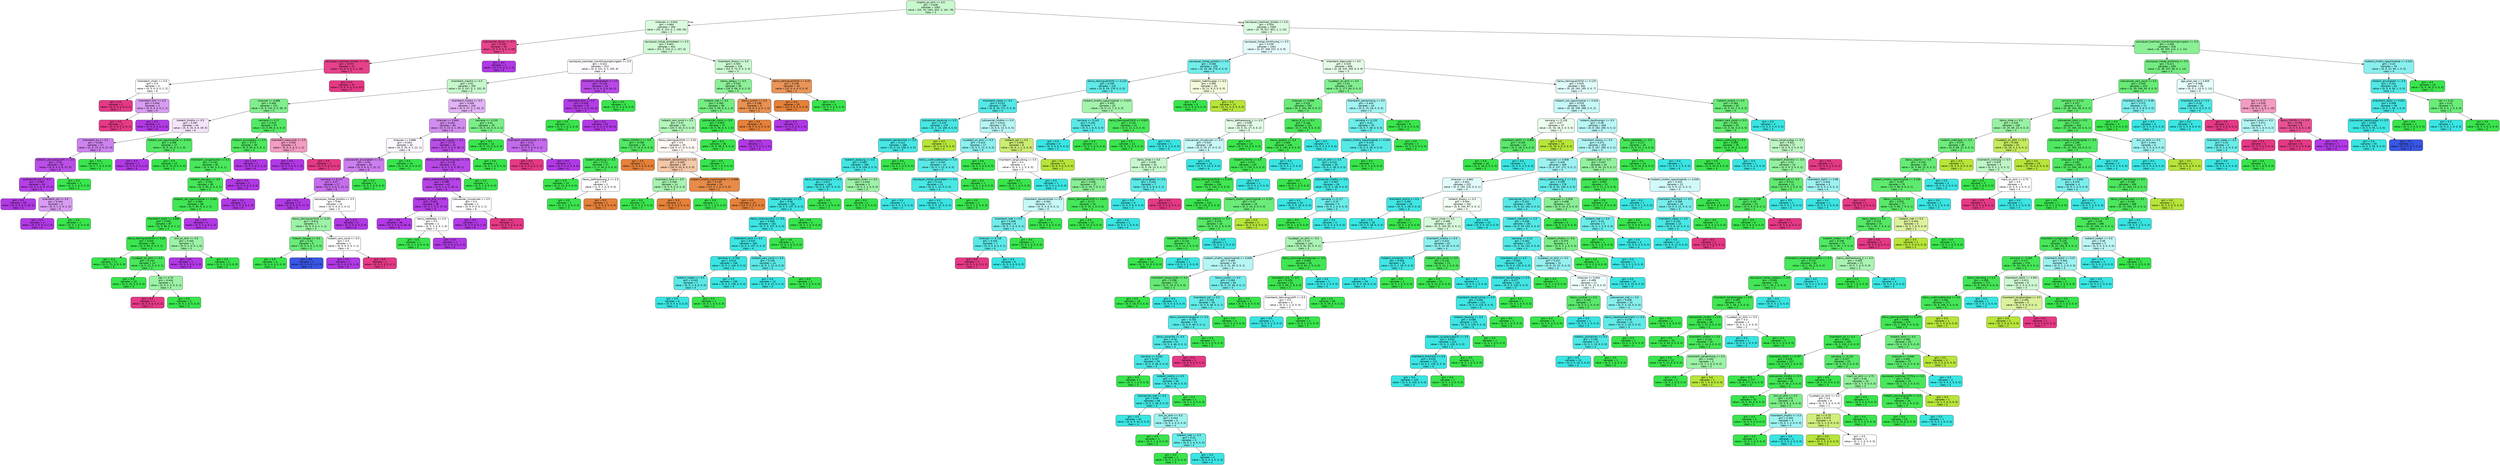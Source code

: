 digraph Tree {
node [shape=box, style="filled, rounded", color="black", fontname="helvetica"] ;
edge [fontname="helvetica"] ;
0 [label="nhiptho_on_dinh <= 0.5\ngini = 0.636\nsamples = 2062\nvalue = [53, 76, 1041, 651, 2, 161, 78]\nclass = 3", fillcolor="#c8f8ce"] ;
1 [label="chieucao <= 0.842\ngini = 0.664\nsamples = 493\nvalue = [53, 0, 224, 0, 1, 160, 55]\nclass = 3", fillcolor="#d9fadd"] ;
0 -> 1 [labeldistance=2.5, labelangle=45, headlabel="True"] ;
2 [label="lydovaovien_tainan <= 0.5\ngini = 0.109\nsamples = 52\nvalue = [0, 0, 0, 0, 0, 3, 49]\nclass = 7", fillcolor="#e7458d"] ;
1 -> 2 ;
3 [label="caccoquan_tuanhoan_timdeu <= 0.5\ngini = 0.075\nsamples = 51\nvalue = [0, 0, 0, 0, 0, 2, 49]\nclass = 7", fillcolor="#e6418b"] ;
2 -> 3 ;
4 [label="khambenh_chiam <= 0.5\ngini = 0.5\nsamples = 4\nvalue = [0, 0, 0, 0, 0, 2, 2]\nclass = 6", fillcolor="#ffffff"] ;
3 -> 4 ;
5 [label="gini = 0.0\nsamples = 1\nvalue = [0, 0, 0, 0, 0, 0, 1]\nclass = 7", fillcolor="#e53986"] ;
4 -> 5 ;
6 [label="khambenh_tinh <= 0.5\ngini = 0.444\nsamples = 3\nvalue = [0, 0, 0, 0, 0, 2, 1]\nclass = 6", fillcolor="#d89cf2"] ;
4 -> 6 ;
7 [label="gini = 0.0\nsamples = 1\nvalue = [0, 0, 0, 0, 0, 0, 1]\nclass = 7", fillcolor="#e53986"] ;
6 -> 7 ;
8 [label="gini = 0.0\nsamples = 2\nvalue = [0, 0, 0, 0, 0, 2, 0]\nclass = 6", fillcolor="#b139e5"] ;
6 -> 8 ;
9 [label="gini = 0.0\nsamples = 47\nvalue = [0, 0, 0, 0, 0, 0, 47]\nclass = 7", fillcolor="#e53986"] ;
3 -> 9 ;
10 [label="gini = 0.0\nsamples = 1\nvalue = [0, 0, 0, 0, 0, 1, 0]\nclass = 6", fillcolor="#b139e5"] ;
2 -> 10 ;
11 [label="caccoquan_hohap_phoiraleam <= 0.5\ngini = 0.601\nsamples = 441\nvalue = [53, 0, 224, 0, 1, 157, 6]\nclass = 3", fillcolor="#d0f9d5"] ;
1 -> 11 ;
12 [label="caccoquan_tuanhoan_momtimduongtrungdon <= 0.5\ngini = 0.522\nsamples = 313\nvalue = [0, 0, 151, 0, 1, 155, 6]\nclass = 6", fillcolor="#fdfafe"] ;
11 -> 12 ;
13 [label="khambenh_machro <= 0.5\ngini = 0.51\nsamples = 255\nvalue = [0, 0, 147, 0, 1, 101, 6]\nclass = 3", fillcolor="#c4f7ca"] ;
12 -> 13 ;
14 [label="chieucao <= 0.888\ngini = 0.406\nsamples = 151\nvalue = [0, 0, 110, 0, 0, 38, 3]\nclass = 3", fillcolor="#81ee8e"] ;
13 -> 14 ;
15 [label="hoibenh_khotho <= 0.5\ngini = 0.497\nsamples = 54\nvalue = [0, 0, 25, 0, 0, 29, 0]\nclass = 6", fillcolor="#f4e4fb"] ;
14 -> 15 ;
16 [label="khambenh_ho <= 0.5\ngini = 0.394\nsamples = 37\nvalue = [0, 0, 10, 0, 0, 27, 0]\nclass = 6", fillcolor="#ce82ef"] ;
15 -> 16 ;
17 [label="hoibenh_yeunuanguoi(P) <= 0.5\ngini = 0.18\nsamples = 30\nvalue = [0, 0, 3, 0, 0, 27, 0]\nclass = 6", fillcolor="#ba4fe8"] ;
16 -> 17 ;
18 [label="lydovaovien_sot <= 0.5\ngini = 0.069\nsamples = 28\nvalue = [0, 0, 1, 0, 0, 27, 0]\nclass = 6", fillcolor="#b440e6"] ;
17 -> 18 ;
19 [label="gini = 0.0\nsamples = 25\nvalue = [0, 0, 0, 0, 0, 25, 0]\nclass = 6", fillcolor="#b139e5"] ;
18 -> 19 ;
20 [label="khambenh_sot <= 0.5\ngini = 0.444\nsamples = 3\nvalue = [0, 0, 1, 0, 0, 2, 0]\nclass = 6", fillcolor="#d89cf2"] ;
18 -> 20 ;
21 [label="gini = 0.0\nsamples = 2\nvalue = [0, 0, 0, 0, 0, 2, 0]\nclass = 6", fillcolor="#b139e5"] ;
20 -> 21 ;
22 [label="gini = 0.0\nsamples = 1\nvalue = [0, 0, 1, 0, 0, 0, 0]\nclass = 3", fillcolor="#39e54d"] ;
20 -> 22 ;
23 [label="gini = 0.0\nsamples = 2\nvalue = [0, 0, 2, 0, 0, 0, 0]\nclass = 3", fillcolor="#39e54d"] ;
17 -> 23 ;
24 [label="gini = 0.0\nsamples = 7\nvalue = [0, 0, 7, 0, 0, 0, 0]\nclass = 3", fillcolor="#39e54d"] ;
16 -> 24 ;
25 [label="hoibenh_sot_ngaykhoiphat <= 0.016\ngini = 0.208\nsamples = 17\nvalue = [0, 0, 15, 0, 0, 2, 0]\nclass = 3", fillcolor="#53e865"] ;
15 -> 25 ;
26 [label="gini = 0.0\nsamples = 2\nvalue = [0, 0, 0, 0, 0, 2, 0]\nclass = 6", fillcolor="#b139e5"] ;
25 -> 26 ;
27 [label="gini = 0.0\nsamples = 15\nvalue = [0, 0, 15, 0, 0, 0, 0]\nclass = 3", fillcolor="#39e54d"] ;
25 -> 27 ;
28 [label="cannang <= 0.17\ngini = 0.223\nsamples = 97\nvalue = [0, 0, 85, 0, 0, 9, 3]\nclass = 3", fillcolor="#54e965"] ;
14 -> 28 ;
29 [label="hoibenh_anuongkem <= 0.5\ngini = 0.175\nsamples = 94\nvalue = [0, 0, 85, 0, 0, 8, 1]\nclass = 3", fillcolor="#4ee860"] ;
28 -> 29 ;
30 [label="khambenh_sungphuchan <= 0.5\ngini = 0.142\nsamples = 92\nvalue = [0, 0, 85, 0, 0, 6, 1]\nclass = 3", fillcolor="#49e75b"] ;
29 -> 30 ;
31 [label="hoibenh_daunguc <= 0.5\ngini = 0.106\nsamples = 90\nvalue = [0, 0, 85, 0, 0, 4, 1]\nclass = 3", fillcolor="#45e757"] ;
30 -> 31 ;
32 [label="hoibenh_sot_ngaykhoiphat <= 0.065\ngini = 0.066\nsamples = 88\nvalue = [0, 0, 85, 0, 0, 2, 1]\nclass = 3", fillcolor="#40e653"] ;
31 -> 32 ;
33 [label="khambenh_SpO2 <= 0.896\ngini = 0.045\nsamples = 87\nvalue = [0, 0, 85, 0, 0, 1, 1]\nclass = 3", fillcolor="#3ee651"] ;
32 -> 33 ;
34 [label="tiensu_tiemnguaCOVID <= 0.25\ngini = 0.024\nsamples = 84\nvalue = [0, 0, 83, 0, 0, 0, 1]\nclass = 3", fillcolor="#3be54f"] ;
33 -> 34 ;
35 [label="gini = 0.0\nsamples = 71\nvalue = [0, 0, 71, 0, 0, 0, 0]\nclass = 3", fillcolor="#39e54d"] ;
34 -> 35 ;
36 [label="huyetap2_on_dinh <= 0.5\ngini = 0.142\nsamples = 13\nvalue = [0, 0, 12, 0, 0, 0, 1]\nclass = 3", fillcolor="#49e75c"] ;
34 -> 36 ;
37 [label="gini = 0.0\nsamples = 10\nvalue = [0, 0, 10, 0, 0, 0, 0]\nclass = 3", fillcolor="#39e54d"] ;
36 -> 37 ;
38 [label="sex <= 0.75\ngini = 0.444\nsamples = 3\nvalue = [0, 0, 2, 0, 0, 0, 1]\nclass = 3", fillcolor="#9cf2a6"] ;
36 -> 38 ;
39 [label="gini = 0.0\nsamples = 1\nvalue = [0, 0, 0, 0, 0, 0, 1]\nclass = 7", fillcolor="#e53986"] ;
38 -> 39 ;
40 [label="gini = 0.0\nsamples = 2\nvalue = [0, 0, 2, 0, 0, 0, 0]\nclass = 3", fillcolor="#39e54d"] ;
38 -> 40 ;
41 [label="bmi_on_dinh <= 0.5\ngini = 0.444\nsamples = 3\nvalue = [0, 0, 2, 0, 0, 1, 0]\nclass = 3", fillcolor="#9cf2a6"] ;
33 -> 41 ;
42 [label="gini = 0.0\nsamples = 1\nvalue = [0, 0, 0, 0, 0, 1, 0]\nclass = 6", fillcolor="#b139e5"] ;
41 -> 42 ;
43 [label="gini = 0.0\nsamples = 2\nvalue = [0, 0, 2, 0, 0, 0, 0]\nclass = 3", fillcolor="#39e54d"] ;
41 -> 43 ;
44 [label="gini = 0.0\nsamples = 1\nvalue = [0, 0, 0, 0, 0, 1, 0]\nclass = 6", fillcolor="#b139e5"] ;
32 -> 44 ;
45 [label="gini = 0.0\nsamples = 2\nvalue = [0, 0, 0, 0, 0, 2, 0]\nclass = 6", fillcolor="#b139e5"] ;
31 -> 45 ;
46 [label="gini = 0.0\nsamples = 2\nvalue = [0, 0, 0, 0, 0, 2, 0]\nclass = 6", fillcolor="#b139e5"] ;
30 -> 46 ;
47 [label="gini = 0.0\nsamples = 2\nvalue = [0, 0, 0, 0, 0, 2, 0]\nclass = 6", fillcolor="#b139e5"] ;
29 -> 47 ;
48 [label="khambenh_tiepxuctot <= 0.5\ngini = 0.444\nsamples = 3\nvalue = [0, 0, 0, 0, 0, 1, 2]\nclass = 7", fillcolor="#f29cc2"] ;
28 -> 48 ;
49 [label="gini = 0.0\nsamples = 1\nvalue = [0, 0, 0, 0, 0, 1, 0]\nclass = 6", fillcolor="#b139e5"] ;
48 -> 49 ;
50 [label="gini = 0.0\nsamples = 2\nvalue = [0, 0, 0, 0, 0, 0, 2]\nclass = 7", fillcolor="#e53986"] ;
48 -> 50 ;
51 [label="khambenh_khotho <= 0.5\ngini = 0.506\nsamples = 104\nvalue = [0, 0, 37, 0, 1, 63, 3]\nclass = 6", fillcolor="#e1b2f5"] ;
13 -> 51 ;
52 [label="chieucao <= 0.894\ngini = 0.444\nsamples = 85\nvalue = [0, 0, 23, 0, 1, 59, 2]\nclass = 6", fillcolor="#d28cf0"] ;
51 -> 52 ;
53 [label="chieucao <= 0.888\ngini = 0.544\nsamples = 43\nvalue = [0, 0, 20, 0, 1, 21, 1]\nclass = 6", fillcolor="#fcf6fe"] ;
52 -> 53 ;
54 [label="lydovaovien_anuongkem <= 0.5\ngini = 0.43\nsamples = 29\nvalue = [0, 0, 6, 0, 1, 21, 1]\nclass = 6", fillcolor="#cc7eee"] ;
53 -> 54 ;
55 [label="cannang <= 0.117\ngini = 0.37\nsamples = 27\nvalue = [0, 0, 4, 0, 1, 21, 1]\nclass = 6", fillcolor="#c56dec"] ;
54 -> 55 ;
56 [label="gini = 0.0\nsamples = 17\nvalue = [0, 0, 0, 0, 0, 17, 0]\nclass = 6", fillcolor="#b139e5"] ;
55 -> 56 ;
57 [label="caccoquan_hohap_phoitho <= 0.5\ngini = 0.66\nsamples = 10\nvalue = [0, 0, 4, 0, 1, 4, 1]\nclass = 3", fillcolor="#ffffff"] ;
55 -> 57 ;
58 [label="tiensu_tiemnguaCOVID <= 0.25\ngini = 0.612\nsamples = 7\nvalue = [0, 0, 4, 0, 1, 1, 1]\nclass = 3", fillcolor="#9cf2a6"] ;
57 -> 58 ;
59 [label="hoibenh_tieugat <= 0.5\ngini = 0.32\nsamples = 5\nvalue = [0, 0, 4, 0, 1, 0, 0]\nclass = 3", fillcolor="#6aec79"] ;
58 -> 59 ;
60 [label="gini = 0.0\nsamples = 4\nvalue = [0, 0, 4, 0, 0, 0, 0]\nclass = 3", fillcolor="#39e54d"] ;
59 -> 60 ;
61 [label="gini = 0.0\nsamples = 1\nvalue = [0, 0, 0, 0, 1, 0, 0]\nclass = 5", fillcolor="#3956e5"] ;
59 -> 61 ;
62 [label="hoibenh_sars_covid <= 0.5\ngini = 0.5\nsamples = 2\nvalue = [0, 0, 0, 0, 0, 1, 1]\nclass = 6", fillcolor="#ffffff"] ;
58 -> 62 ;
63 [label="gini = 0.0\nsamples = 1\nvalue = [0, 0, 0, 0, 0, 1, 0]\nclass = 6", fillcolor="#b139e5"] ;
62 -> 63 ;
64 [label="gini = 0.0\nsamples = 1\nvalue = [0, 0, 0, 0, 0, 0, 1]\nclass = 7", fillcolor="#e53986"] ;
62 -> 64 ;
65 [label="gini = 0.0\nsamples = 3\nvalue = [0, 0, 0, 0, 0, 3, 0]\nclass = 6", fillcolor="#b139e5"] ;
57 -> 65 ;
66 [label="gini = 0.0\nsamples = 2\nvalue = [0, 0, 2, 0, 0, 0, 0]\nclass = 3", fillcolor="#39e54d"] ;
54 -> 66 ;
67 [label="gini = 0.0\nsamples = 14\nvalue = [0, 0, 14, 0, 0, 0, 0]\nclass = 3", fillcolor="#39e54d"] ;
53 -> 67 ;
68 [label="lydovaovien_cogiat <= 0.5\ngini = 0.176\nsamples = 42\nvalue = [0, 0, 3, 0, 0, 38, 1]\nclass = 6", fillcolor="#b94de8"] ;
52 -> 68 ;
69 [label="tiensu_dichungmachmaunao <= 0.5\ngini = 0.138\nsamples = 41\nvalue = [0, 0, 2, 0, 0, 38, 1]\nclass = 6", fillcolor="#b748e7"] ;
68 -> 69 ;
70 [label="tiensu_daithaoduong_2 <= 0.5\ngini = 0.096\nsamples = 40\nvalue = [0, 0, 1, 0, 0, 38, 1]\nclass = 6", fillcolor="#b543e6"] ;
69 -> 70 ;
71 [label="huyetap2_on_dinh <= 0.5\ngini = 0.051\nsamples = 38\nvalue = [0, 0, 1, 0, 0, 37, 0]\nclass = 6", fillcolor="#b33ee6"] ;
70 -> 71 ;
72 [label="gini = 0.0\nsamples = 36\nvalue = [0, 0, 0, 0, 0, 36, 0]\nclass = 6", fillcolor="#b139e5"] ;
71 -> 72 ;
73 [label="tiensu_loetdaday <= 0.5\ngini = 0.5\nsamples = 2\nvalue = [0, 0, 1, 0, 0, 1, 0]\nclass = 3", fillcolor="#ffffff"] ;
71 -> 73 ;
74 [label="gini = 0.0\nsamples = 1\nvalue = [0, 0, 1, 0, 0, 0, 0]\nclass = 3", fillcolor="#39e54d"] ;
73 -> 74 ;
75 [label="gini = 0.0\nsamples = 1\nvalue = [0, 0, 0, 0, 0, 1, 0]\nclass = 6", fillcolor="#b139e5"] ;
73 -> 75 ;
76 [label="lydovaovien_chuyenvien <= 0.5\ngini = 0.5\nsamples = 2\nvalue = [0, 0, 0, 0, 0, 1, 1]\nclass = 6", fillcolor="#ffffff"] ;
70 -> 76 ;
77 [label="gini = 0.0\nsamples = 1\nvalue = [0, 0, 0, 0, 0, 1, 0]\nclass = 6", fillcolor="#b139e5"] ;
76 -> 77 ;
78 [label="gini = 0.0\nsamples = 1\nvalue = [0, 0, 0, 0, 0, 0, 1]\nclass = 7", fillcolor="#e53986"] ;
76 -> 78 ;
79 [label="gini = 0.0\nsamples = 1\nvalue = [0, 0, 1, 0, 0, 0, 0]\nclass = 3", fillcolor="#39e54d"] ;
69 -> 79 ;
80 [label="gini = 0.0\nsamples = 1\nvalue = [0, 0, 1, 0, 0, 0, 0]\nclass = 3", fillcolor="#39e54d"] ;
68 -> 80 ;
81 [label="cannang <= 0.139\ngini = 0.41\nsamples = 19\nvalue = [0, 0, 14, 0, 0, 4, 1]\nclass = 3", fillcolor="#7bee88"] ;
51 -> 81 ;
82 [label="gini = 0.0\nsamples = 14\nvalue = [0, 0, 14, 0, 0, 0, 0]\nclass = 3", fillcolor="#39e54d"] ;
81 -> 82 ;
83 [label="khambenh_daniemtimtai <= 0.5\ngini = 0.32\nsamples = 5\nvalue = [0, 0, 0, 0, 0, 4, 1]\nclass = 6", fillcolor="#c46aec"] ;
81 -> 83 ;
84 [label="gini = 0.0\nsamples = 1\nvalue = [0, 0, 0, 0, 0, 0, 1]\nclass = 7", fillcolor="#e53986"] ;
83 -> 84 ;
85 [label="gini = 0.0\nsamples = 4\nvalue = [0, 0, 0, 0, 0, 4, 0]\nclass = 6", fillcolor="#b139e5"] ;
83 -> 85 ;
86 [label="khambenh_tangbeophi <= 0.5\ngini = 0.128\nsamples = 58\nvalue = [0, 0, 4, 0, 0, 54, 0]\nclass = 6", fillcolor="#b748e7"] ;
12 -> 86 ;
87 [label="khambenh_tinh <= 0.5\ngini = 0.036\nsamples = 55\nvalue = [0, 0, 1, 0, 0, 54, 0]\nclass = 6", fillcolor="#b23de5"] ;
86 -> 87 ;
88 [label="gini = 0.0\nsamples = 1\nvalue = [0, 0, 1, 0, 0, 0, 0]\nclass = 3", fillcolor="#39e54d"] ;
87 -> 88 ;
89 [label="gini = 0.0\nsamples = 54\nvalue = [0, 0, 0, 0, 0, 54, 0]\nclass = 6", fillcolor="#b139e5"] ;
87 -> 89 ;
90 [label="gini = 0.0\nsamples = 3\nvalue = [0, 0, 3, 0, 0, 0, 0]\nclass = 3", fillcolor="#39e54d"] ;
86 -> 90 ;
91 [label="khambenh_thooxy <= 0.5\ngini = 0.503\nsamples = 128\nvalue = [53, 0, 73, 0, 0, 2, 0]\nclass = 3", fillcolor="#caf8d0"] ;
11 -> 91 ;
92 [label="tiensu_dotquy <= 0.5\ngini = 0.434\nsamples = 99\nvalue = [28, 0, 69, 0, 0, 2, 0]\nclass = 3", fillcolor="#8df098"] ;
91 -> 92 ;
93 [label="hoibenh_met <= 0.5\ngini = 0.363\nsamples = 90\nvalue = [20, 0, 69, 0, 0, 1, 0]\nclass = 3", fillcolor="#74ed82"] ;
92 -> 93 ;
94 [label="hoibenh_sars_covid <= 0.5\ngini = 0.47\nsamples = 53\nvalue = [20, 0, 33, 0, 0, 0, 0]\nclass = 3", fillcolor="#b1f5b9"] ;
93 -> 94 ;
95 [label="tiensu_COVID(+) <= 0.5\ngini = 0.198\nsamples = 18\nvalue = [2, 0, 16, 0, 0, 0, 0]\nclass = 3", fillcolor="#52e863"] ;
94 -> 95 ;
96 [label="hoibenh_daubung <= 0.5\ngini = 0.111\nsamples = 17\nvalue = [1, 0, 16, 0, 0, 0, 0]\nclass = 3", fillcolor="#45e758"] ;
95 -> 96 ;
97 [label="gini = 0.0\nsamples = 15\nvalue = [0, 0, 15, 0, 0, 0, 0]\nclass = 3", fillcolor="#39e54d"] ;
96 -> 97 ;
98 [label="tiensu_daithaoduong_2 <= 0.5\ngini = 0.5\nsamples = 2\nvalue = [1, 0, 1, 0, 0, 0, 0]\nclass = 1", fillcolor="#ffffff"] ;
96 -> 98 ;
99 [label="gini = 0.0\nsamples = 1\nvalue = [0, 0, 1, 0, 0, 0, 0]\nclass = 3", fillcolor="#39e54d"] ;
98 -> 99 ;
100 [label="gini = 0.0\nsamples = 1\nvalue = [1, 0, 0, 0, 0, 0, 0]\nclass = 1", fillcolor="#e58139"] ;
98 -> 100 ;
101 [label="gini = 0.0\nsamples = 1\nvalue = [1, 0, 0, 0, 0, 0, 0]\nclass = 1", fillcolor="#e58139"] ;
95 -> 101 ;
102 [label="tiensu_tiemnguaCOVID <= 0.25\ngini = 0.5\nsamples = 35\nvalue = [18, 0, 17, 0, 0, 0, 0]\nclass = 1", fillcolor="#fef8f4"] ;
94 -> 102 ;
103 [label="khambenh_daniemhong <= 0.5\ngini = 0.459\nsamples = 28\nvalue = [18, 0, 10, 0, 0, 0, 0]\nclass = 1", fillcolor="#f3c7a7"] ;
102 -> 103 ;
104 [label="khambenh_lomo <= 0.5\ngini = 0.459\nsamples = 14\nvalue = [5, 0, 9, 0, 0, 0, 0]\nclass = 3", fillcolor="#a7f3b0"] ;
103 -> 104 ;
105 [label="gini = 0.0\nsamples = 9\nvalue = [0, 0, 9, 0, 0, 0, 0]\nclass = 3", fillcolor="#39e54d"] ;
104 -> 105 ;
106 [label="gini = 0.0\nsamples = 5\nvalue = [5, 0, 0, 0, 0, 0, 0]\nclass = 1", fillcolor="#e58139"] ;
104 -> 106 ;
107 [label="hoibenh_khotho_ngaykhoiphat <= 0.008\ngini = 0.133\nsamples = 14\nvalue = [13, 0, 1, 0, 0, 0, 0]\nclass = 1", fillcolor="#e78b48"] ;
103 -> 107 ;
108 [label="gini = 0.0\nsamples = 1\nvalue = [0, 0, 1, 0, 0, 0, 0]\nclass = 3", fillcolor="#39e54d"] ;
107 -> 108 ;
109 [label="gini = 0.0\nsamples = 13\nvalue = [13, 0, 0, 0, 0, 0, 0]\nclass = 1", fillcolor="#e58139"] ;
107 -> 109 ;
110 [label="gini = 0.0\nsamples = 7\nvalue = [0, 0, 7, 0, 0, 0, 0]\nclass = 3", fillcolor="#39e54d"] ;
102 -> 110 ;
111 [label="lydovaovien_nonoi <= 0.5\ngini = 0.053\nsamples = 37\nvalue = [0, 0, 36, 0, 0, 1, 0]\nclass = 3", fillcolor="#3ee652"] ;
93 -> 111 ;
112 [label="gini = 0.0\nsamples = 36\nvalue = [0, 0, 36, 0, 0, 0, 0]\nclass = 3", fillcolor="#39e54d"] ;
111 -> 112 ;
113 [label="gini = 0.0\nsamples = 1\nvalue = [0, 0, 0, 0, 0, 1, 0]\nclass = 6", fillcolor="#b139e5"] ;
111 -> 113 ;
114 [label="tiensu_suytim <= 0.5\ngini = 0.198\nsamples = 9\nvalue = [8, 0, 0, 0, 0, 1, 0]\nclass = 1", fillcolor="#e89152"] ;
92 -> 114 ;
115 [label="gini = 0.0\nsamples = 8\nvalue = [8, 0, 0, 0, 0, 0, 0]\nclass = 1", fillcolor="#e58139"] ;
114 -> 115 ;
116 [label="gini = 0.0\nsamples = 1\nvalue = [0, 0, 0, 0, 0, 1, 0]\nclass = 6", fillcolor="#b139e5"] ;
114 -> 116 ;
117 [label="tiensu_tiemnguaCOVID <= 0.25\ngini = 0.238\nsamples = 29\nvalue = [25, 0, 4, 0, 0, 0, 0]\nclass = 1", fillcolor="#e99559"] ;
91 -> 117 ;
118 [label="gini = 0.0\nsamples = 25\nvalue = [25, 0, 0, 0, 0, 0, 0]\nclass = 1", fillcolor="#e58139"] ;
117 -> 118 ;
119 [label="gini = 0.0\nsamples = 4\nvalue = [0, 0, 4, 0, 0, 0, 0]\nclass = 3", fillcolor="#39e54d"] ;
117 -> 119 ;
120 [label="caccoquan_tuanhoan_timdeu <= 0.5\ngini = 0.554\nsamples = 1569\nvalue = [0, 76, 817, 651, 1, 1, 23]\nclass = 3", fillcolor="#dbfadf"] ;
0 -> 120 [labeldistance=2.5, labelangle=-45, headlabel="False"] ;
121 [label="caccoquan_hohap_binhthuong <= 0.5\ngini = 0.539\nsamples = 1041\nvalue = [0, 37, 458, 537, 0, 0, 9]\nclass = 4", fillcolor="#e4fbfb"] ;
120 -> 121 ;
122 [label="caccoquan_hohap_phoitho <= 0.5\ngini = 0.394\nsamples = 235\nvalue = [0, 19, 38, 178, 0, 0, 0]\nclass = 4", fillcolor="#72edea"] ;
121 -> 122 ;
123 [label="tiensu_tiemnguaCOVID <= 0.125\ngini = 0.295\nsamples = 215\nvalue = [0, 8, 29, 178, 0, 0, 0]\nclass = 4", fillcolor="#60eae8"] ;
122 -> 123 ;
124 [label="khambenh_cokeo <= 0.5\ngini = 0.223\nsamples = 195\nvalue = [0, 8, 16, 171, 0, 0, 0]\nclass = 4", fillcolor="#54e8e6"] ;
123 -> 124 ;
125 [label="lydovaovien_daubung <= 0.5\ngini = 0.133\nsamples = 170\nvalue = [0, 2, 10, 158, 0, 0, 0]\nclass = 4", fillcolor="#48e7e4"] ;
124 -> 125 ;
126 [label="khambenh_daniemnhat <= 0.5\ngini = 0.112\nsamples = 168\nvalue = [0, 0, 10, 158, 0, 0, 0]\nclass = 4", fillcolor="#46e7e4"] ;
125 -> 126 ;
127 [label="hoibenh_daubung <= 0.5\ngini = 0.092\nsamples = 166\nvalue = [0, 0, 8, 158, 0, 0, 0]\nclass = 4", fillcolor="#43e6e3"] ;
126 -> 127 ;
128 [label="tiensu_thoaihoacotsong <= 0.5\ngini = 0.071\nsamples = 163\nvalue = [0, 0, 6, 157, 0, 0, 0]\nclass = 4", fillcolor="#41e6e3"] ;
127 -> 128 ;
129 [label="hoibenh_matvigiac <= 0.5\ngini = 0.06\nsamples = 162\nvalue = [0, 0, 5, 157, 0, 0, 0]\nclass = 4", fillcolor="#3fe6e3"] ;
128 -> 129 ;
130 [label="tiensu_nhoimaucotim <= 0.5\ngini = 0.048\nsamples = 161\nvalue = [0, 0, 4, 157, 0, 0, 0]\nclass = 4", fillcolor="#3ee6e3"] ;
129 -> 130 ;
131 [label="khambenh_lomo <= 0.5\ngini = 0.037\nsamples = 160\nvalue = [0, 0, 3, 157, 0, 0, 0]\nclass = 4", fillcolor="#3de5e3"] ;
130 -> 131 ;
132 [label="cannang <= 0.104\ngini = 0.014\nsamples = 146\nvalue = [0, 0, 1, 145, 0, 0, 0]\nclass = 4", fillcolor="#3ae5e2"] ;
131 -> 132 ;
133 [label="hoibenh_hodam <= 0.5\ngini = 0.245\nsamples = 7\nvalue = [0, 0, 1, 6, 0, 0, 0]\nclass = 4", fillcolor="#5ae9e7"] ;
132 -> 133 ;
134 [label="gini = 0.0\nsamples = 6\nvalue = [0, 0, 0, 6, 0, 0, 0]\nclass = 4", fillcolor="#39e5e2"] ;
133 -> 134 ;
135 [label="gini = 0.0\nsamples = 1\nvalue = [0, 0, 1, 0, 0, 0, 0]\nclass = 3", fillcolor="#39e54d"] ;
133 -> 135 ;
136 [label="gini = 0.0\nsamples = 139\nvalue = [0, 0, 0, 139, 0, 0, 0]\nclass = 4", fillcolor="#39e5e2"] ;
132 -> 136 ;
137 [label="hoibenh_sars_covid <= 0.5\ngini = 0.245\nsamples = 14\nvalue = [0, 0, 2, 12, 0, 0, 0]\nclass = 4", fillcolor="#5ae9e7"] ;
131 -> 137 ;
138 [label="gini = 0.0\nsamples = 12\nvalue = [0, 0, 0, 12, 0, 0, 0]\nclass = 4", fillcolor="#39e5e2"] ;
137 -> 138 ;
139 [label="gini = 0.0\nsamples = 2\nvalue = [0, 0, 2, 0, 0, 0, 0]\nclass = 3", fillcolor="#39e54d"] ;
137 -> 139 ;
140 [label="gini = 0.0\nsamples = 1\nvalue = [0, 0, 1, 0, 0, 0, 0]\nclass = 3", fillcolor="#39e54d"] ;
130 -> 140 ;
141 [label="gini = 0.0\nsamples = 1\nvalue = [0, 0, 1, 0, 0, 0, 0]\nclass = 3", fillcolor="#39e54d"] ;
129 -> 141 ;
142 [label="gini = 0.0\nsamples = 1\nvalue = [0, 0, 1, 0, 0, 0, 0]\nclass = 3", fillcolor="#39e54d"] ;
128 -> 142 ;
143 [label="khambenh_chiam <= 0.5\ngini = 0.444\nsamples = 3\nvalue = [0, 0, 2, 1, 0, 0, 0]\nclass = 3", fillcolor="#9cf2a6"] ;
127 -> 143 ;
144 [label="gini = 0.0\nsamples = 2\nvalue = [0, 0, 2, 0, 0, 0, 0]\nclass = 3", fillcolor="#39e54d"] ;
143 -> 144 ;
145 [label="gini = 0.0\nsamples = 1\nvalue = [0, 0, 0, 1, 0, 0, 0]\nclass = 4", fillcolor="#39e5e2"] ;
143 -> 145 ;
146 [label="gini = 0.0\nsamples = 2\nvalue = [0, 0, 2, 0, 0, 0, 0]\nclass = 3", fillcolor="#39e54d"] ;
126 -> 146 ;
147 [label="gini = 0.0\nsamples = 2\nvalue = [0, 2, 0, 0, 0, 0, 0]\nclass = 2", fillcolor="#b7e539"] ;
125 -> 147 ;
148 [label="lydovaovien_khotho <= 0.5\ngini = 0.614\nsamples = 25\nvalue = [0, 6, 6, 13, 0, 0, 0]\nclass = 4", fillcolor="#b6f5f4"] ;
124 -> 148 ;
149 [label="huyetap2_on_dinh <= 0.5\ngini = 0.415\nsamples = 17\nvalue = [0, 0, 5, 12, 0, 0, 0]\nclass = 4", fillcolor="#8bf0ee"] ;
148 -> 149 ;
150 [label="tiensu_xuathuyettieuhoa <= 0.5\ngini = 0.245\nsamples = 14\nvalue = [0, 0, 2, 12, 0, 0, 0]\nclass = 4", fillcolor="#5ae9e7"] ;
149 -> 150 ;
151 [label="caccoquan_hohap_phoiraleam <= 0.5\ngini = 0.142\nsamples = 13\nvalue = [0, 0, 1, 12, 0, 0, 0]\nclass = 4", fillcolor="#49e7e4"] ;
150 -> 151 ;
152 [label="gini = 0.0\nsamples = 12\nvalue = [0, 0, 0, 12, 0, 0, 0]\nclass = 4", fillcolor="#39e5e2"] ;
151 -> 152 ;
153 [label="gini = 0.0\nsamples = 1\nvalue = [0, 0, 1, 0, 0, 0, 0]\nclass = 3", fillcolor="#39e54d"] ;
151 -> 153 ;
154 [label="gini = 0.0\nsamples = 1\nvalue = [0, 0, 1, 0, 0, 0, 0]\nclass = 3", fillcolor="#39e54d"] ;
150 -> 154 ;
155 [label="gini = 0.0\nsamples = 3\nvalue = [0, 0, 3, 0, 0, 0, 0]\nclass = 3", fillcolor="#39e54d"] ;
149 -> 155 ;
156 [label="hoibenh_sot <= 0.5\ngini = 0.406\nsamples = 8\nvalue = [0, 6, 1, 1, 0, 0, 0]\nclass = 2", fillcolor="#ccec72"] ;
148 -> 156 ;
157 [label="khambenh_tangCushing <= 0.5\ngini = 0.5\nsamples = 2\nvalue = [0, 0, 1, 1, 0, 0, 0]\nclass = 3", fillcolor="#ffffff"] ;
156 -> 157 ;
158 [label="gini = 0.0\nsamples = 1\nvalue = [0, 0, 1, 0, 0, 0, 0]\nclass = 3", fillcolor="#39e54d"] ;
157 -> 158 ;
159 [label="gini = 0.0\nsamples = 1\nvalue = [0, 0, 0, 1, 0, 0, 0]\nclass = 4", fillcolor="#39e5e2"] ;
157 -> 159 ;
160 [label="gini = 0.0\nsamples = 6\nvalue = [0, 6, 0, 0, 0, 0, 0]\nclass = 2", fillcolor="#b7e539"] ;
156 -> 160 ;
161 [label="hoibenh_khotho_ngaykhoiphat <= 0.025\ngini = 0.455\nsamples = 20\nvalue = [0, 0, 13, 7, 0, 0, 0]\nclass = 3", fillcolor="#a4f3ad"] ;
123 -> 161 ;
162 [label="cannang <= 0.142\ngini = 0.245\nsamples = 7\nvalue = [0, 0, 1, 6, 0, 0, 0]\nclass = 4", fillcolor="#5ae9e7"] ;
161 -> 162 ;
163 [label="gini = 0.0\nsamples = 6\nvalue = [0, 0, 0, 6, 0, 0, 0]\nclass = 4", fillcolor="#39e5e2"] ;
162 -> 163 ;
164 [label="gini = 0.0\nsamples = 1\nvalue = [0, 0, 1, 0, 0, 0, 0]\nclass = 3", fillcolor="#39e54d"] ;
162 -> 164 ;
165 [label="tiensu_tiemnguaCOVID <= 0.625\ngini = 0.142\nsamples = 13\nvalue = [0, 0, 12, 1, 0, 0, 0]\nclass = 3", fillcolor="#49e75c"] ;
161 -> 165 ;
166 [label="gini = 0.0\nsamples = 12\nvalue = [0, 0, 12, 0, 0, 0, 0]\nclass = 3", fillcolor="#39e54d"] ;
165 -> 166 ;
167 [label="gini = 0.0\nsamples = 1\nvalue = [0, 0, 0, 1, 0, 0, 0]\nclass = 4", fillcolor="#39e5e2"] ;
165 -> 167 ;
168 [label="hoibenh_matkhuugiac <= 0.5\ngini = 0.495\nsamples = 20\nvalue = [0, 11, 9, 0, 0, 0, 0]\nclass = 2", fillcolor="#f2fadb"] ;
122 -> 168 ;
169 [label="gini = 0.0\nsamples = 9\nvalue = [0, 0, 9, 0, 0, 0, 0]\nclass = 3", fillcolor="#39e54d"] ;
168 -> 169 ;
170 [label="gini = 0.0\nsamples = 11\nvalue = [0, 11, 0, 0, 0, 0, 0]\nclass = 2", fillcolor="#b7e539"] ;
168 -> 170 ;
171 [label="khambenh_tiepxuctot <= 0.5\ngini = 0.529\nsamples = 806\nvalue = [0, 18, 420, 359, 0, 0, 9]\nclass = 3", fillcolor="#e4fbe7"] ;
121 -> 171 ;
172 [label="huyetap1_on_dinh <= 0.5\ngini = 0.41\nsamples = 245\nvalue = [0, 2, 177, 64, 0, 0, 2]\nclass = 3", fillcolor="#83ef90"] ;
171 -> 172 ;
173 [label="chieucao <= 0.888\ngini = 0.325\nsamples = 202\nvalue = [0, 2, 162, 36, 0, 0, 2]\nclass = 3", fillcolor="#69eb78"] ;
172 -> 173 ;
174 [label="tiensu_daithaoduong_1 <= 0.5\ngini = 0.528\nsamples = 61\nvalue = [0, 0, 32, 27, 0, 0, 2]\nclass = 3", fillcolor="#e2fbe5"] ;
173 -> 174 ;
175 [label="lydovaovien_chuyenvien <= 0.5\ngini = 0.525\nsamples = 48\nvalue = [0, 0, 19, 27, 0, 0, 2]\nclass = 4", fillcolor="#c8f8f7"] ;
174 -> 175 ;
176 [label="tiensu_khoe <= 0.5\ngini = 0.538\nsamples = 34\nvalue = [0, 0, 19, 13, 0, 0, 2]\nclass = 3", fillcolor="#c6f8cc"] ;
175 -> 176 ;
177 [label="lydovaovien_khotho <= 0.5\ngini = 0.436\nsamples = 27\nvalue = [0, 0, 19, 7, 0, 0, 1]\nclass = 3", fillcolor="#88ef94"] ;
176 -> 177 ;
178 [label="khambenh_daniemtimtai <= 0.5\ngini = 0.562\nsamples = 11\nvalue = [0, 0, 4, 6, 0, 0, 1]\nclass = 4", fillcolor="#c6f8f7"] ;
177 -> 178 ;
179 [label="khambenh_met <= 0.5\ngini = 0.406\nsamples = 8\nvalue = [0, 0, 1, 6, 0, 0, 1]\nclass = 4", fillcolor="#72ecea"] ;
178 -> 179 ;
180 [label="chieucao <= 0.718\ngini = 0.245\nsamples = 7\nvalue = [0, 0, 0, 6, 0, 0, 1]\nclass = 4", fillcolor="#5ae9e7"] ;
179 -> 180 ;
181 [label="gini = 0.0\nsamples = 1\nvalue = [0, 0, 0, 0, 0, 0, 1]\nclass = 7", fillcolor="#e53986"] ;
180 -> 181 ;
182 [label="gini = 0.0\nsamples = 6\nvalue = [0, 0, 0, 6, 0, 0, 0]\nclass = 4", fillcolor="#39e5e2"] ;
180 -> 182 ;
183 [label="gini = 0.0\nsamples = 1\nvalue = [0, 0, 1, 0, 0, 0, 0]\nclass = 3", fillcolor="#39e54d"] ;
179 -> 183 ;
184 [label="gini = 0.0\nsamples = 3\nvalue = [0, 0, 3, 0, 0, 0, 0]\nclass = 3", fillcolor="#39e54d"] ;
178 -> 184 ;
185 [label="tiensu_tiemnguaCOVID <= 0.625\ngini = 0.117\nsamples = 16\nvalue = [0, 0, 15, 1, 0, 0, 0]\nclass = 3", fillcolor="#46e759"] ;
177 -> 185 ;
186 [label="gini = 0.0\nsamples = 15\nvalue = [0, 0, 15, 0, 0, 0, 0]\nclass = 3", fillcolor="#39e54d"] ;
185 -> 186 ;
187 [label="gini = 0.0\nsamples = 1\nvalue = [0, 0, 0, 1, 0, 0, 0]\nclass = 4", fillcolor="#39e5e2"] ;
185 -> 187 ;
188 [label="hoibenh_anuongkem <= 0.5\ngini = 0.245\nsamples = 7\nvalue = [0, 0, 0, 6, 0, 0, 1]\nclass = 4", fillcolor="#5ae9e7"] ;
176 -> 188 ;
189 [label="gini = 0.0\nsamples = 6\nvalue = [0, 0, 0, 6, 0, 0, 0]\nclass = 4", fillcolor="#39e5e2"] ;
188 -> 189 ;
190 [label="gini = 0.0\nsamples = 1\nvalue = [0, 0, 0, 0, 0, 0, 1]\nclass = 7", fillcolor="#e53986"] ;
188 -> 190 ;
191 [label="gini = 0.0\nsamples = 14\nvalue = [0, 0, 0, 14, 0, 0, 0]\nclass = 4", fillcolor="#39e5e2"] ;
175 -> 191 ;
192 [label="gini = 0.0\nsamples = 13\nvalue = [0, 0, 13, 0, 0, 0, 0]\nclass = 3", fillcolor="#39e54d"] ;
174 -> 192 ;
193 [label="tiensu_K_vu <= 0.5\ngini = 0.146\nsamples = 141\nvalue = [0, 2, 130, 9, 0, 0, 0]\nclass = 3", fillcolor="#4ae75c"] ;
173 -> 193 ;
194 [label="tiensu_laophoi <= 0.5\ngini = 0.085\nsamples = 136\nvalue = [0, 2, 130, 4, 0, 0, 0]\nclass = 3", fillcolor="#42e655"] ;
193 -> 194 ;
195 [label="hoibenh_honme <= 0.5\ngini = 0.072\nsamples = 135\nvalue = [0, 2, 130, 3, 0, 0, 0]\nclass = 3", fillcolor="#41e654"] ;
194 -> 195 ;
196 [label="tiensu_tiemnguaCOVID <= 0.375\ngini = 0.058\nsamples = 134\nvalue = [0, 2, 130, 2, 0, 0, 0]\nclass = 3", fillcolor="#3fe652"] ;
195 -> 196 ;
197 [label="gini = 0.0\nsamples = 116\nvalue = [0, 0, 116, 0, 0, 0, 0]\nclass = 3", fillcolor="#39e54d"] ;
196 -> 197 ;
198 [label="hoibenh_khotho_ngaykhoiphat <= 0.107\ngini = 0.37\nsamples = 18\nvalue = [0, 2, 14, 2, 0, 0, 0]\nclass = 3", fillcolor="#6aec79"] ;
196 -> 198 ;
199 [label="khambenh_machro <= 0.5\ngini = 0.219\nsamples = 16\nvalue = [0, 0, 14, 2, 0, 0, 0]\nclass = 3", fillcolor="#55e966"] ;
198 -> 199 ;
200 [label="hoibenh_thocokeo <= 0.5\ngini = 0.124\nsamples = 15\nvalue = [0, 0, 14, 1, 0, 0, 0]\nclass = 3", fillcolor="#47e75a"] ;
199 -> 200 ;
201 [label="gini = 0.0\nsamples = 14\nvalue = [0, 0, 14, 0, 0, 0, 0]\nclass = 3", fillcolor="#39e54d"] ;
200 -> 201 ;
202 [label="gini = 0.0\nsamples = 1\nvalue = [0, 0, 0, 1, 0, 0, 0]\nclass = 4", fillcolor="#39e5e2"] ;
200 -> 202 ;
203 [label="gini = 0.0\nsamples = 1\nvalue = [0, 0, 0, 1, 0, 0, 0]\nclass = 4", fillcolor="#39e5e2"] ;
199 -> 203 ;
204 [label="gini = 0.0\nsamples = 2\nvalue = [0, 2, 0, 0, 0, 0, 0]\nclass = 2", fillcolor="#b7e539"] ;
198 -> 204 ;
205 [label="gini = 0.0\nsamples = 1\nvalue = [0, 0, 0, 1, 0, 0, 0]\nclass = 4", fillcolor="#39e5e2"] ;
195 -> 205 ;
206 [label="gini = 0.0\nsamples = 1\nvalue = [0, 0, 0, 1, 0, 0, 0]\nclass = 4", fillcolor="#39e5e2"] ;
194 -> 206 ;
207 [label="gini = 0.0\nsamples = 5\nvalue = [0, 0, 0, 5, 0, 0, 0]\nclass = 4", fillcolor="#39e5e2"] ;
193 -> 207 ;
208 [label="khambenh_daniemhong <= 0.5\ngini = 0.454\nsamples = 43\nvalue = [0, 0, 15, 28, 0, 0, 0]\nclass = 4", fillcolor="#a3f3f2"] ;
172 -> 208 ;
209 [label="cannang <= 0.133\ngini = 0.32\nsamples = 35\nvalue = [0, 0, 7, 28, 0, 0, 0]\nclass = 4", fillcolor="#6aece9"] ;
208 -> 209 ;
210 [label="hoibenh_khotho_ngaykhoiphat <= 0.049\ngini = 0.219\nsamples = 32\nvalue = [0, 0, 4, 28, 0, 0, 0]\nclass = 4", fillcolor="#55e9e6"] ;
209 -> 210 ;
211 [label="bmi_on_dinh <= 0.5\ngini = 0.124\nsamples = 30\nvalue = [0, 0, 2, 28, 0, 0, 0]\nclass = 4", fillcolor="#47e7e4"] ;
210 -> 211 ;
212 [label="gini = 0.0\nsamples = 1\nvalue = [0, 0, 1, 0, 0, 0, 0]\nclass = 3", fillcolor="#39e54d"] ;
211 -> 212 ;
213 [label="lydovaovien_khotho <= 0.5\ngini = 0.067\nsamples = 29\nvalue = [0, 0, 1, 28, 0, 0, 0]\nclass = 4", fillcolor="#40e6e3"] ;
211 -> 213 ;
214 [label="gini = 0.0\nsamples = 24\nvalue = [0, 0, 0, 24, 0, 0, 0]\nclass = 4", fillcolor="#39e5e2"] ;
213 -> 214 ;
215 [label="cannang <= 0.117\ngini = 0.32\nsamples = 5\nvalue = [0, 0, 1, 4, 0, 0, 0]\nclass = 4", fillcolor="#6aece9"] ;
213 -> 215 ;
216 [label="gini = 0.0\nsamples = 1\nvalue = [0, 0, 1, 0, 0, 0, 0]\nclass = 3", fillcolor="#39e54d"] ;
215 -> 216 ;
217 [label="gini = 0.0\nsamples = 4\nvalue = [0, 0, 0, 4, 0, 0, 0]\nclass = 4", fillcolor="#39e5e2"] ;
215 -> 217 ;
218 [label="gini = 0.0\nsamples = 2\nvalue = [0, 0, 2, 0, 0, 0, 0]\nclass = 3", fillcolor="#39e54d"] ;
210 -> 218 ;
219 [label="gini = 0.0\nsamples = 3\nvalue = [0, 0, 3, 0, 0, 0, 0]\nclass = 3", fillcolor="#39e54d"] ;
209 -> 219 ;
220 [label="gini = 0.0\nsamples = 8\nvalue = [0, 0, 8, 0, 0, 0, 0]\nclass = 3", fillcolor="#39e54d"] ;
208 -> 220 ;
221 [label="tiensu_tiemnguaCOVID <= 0.125\ngini = 0.535\nsamples = 561\nvalue = [0, 16, 243, 295, 0, 0, 7]\nclass = 4", fillcolor="#dffbfa"] ;
171 -> 221 ;
222 [label="hoibenh_sot_ngaykhoiphat <= 0.016\ngini = 0.519\nsamples = 506\nvalue = [0, 16, 200, 288, 0, 0, 2]\nclass = 4", fillcolor="#c6f8f7"] ;
221 -> 222 ;
223 [label="cannang <= 0.128\ngini = 0.57\nsamples = 37\nvalue = [0, 16, 18, 3, 0, 0, 0]\nclass = 3", fillcolor="#ecfdee"] ;
222 -> 223 ;
224 [label="khambenh_SpO2 <= 0.881\ngini = 0.245\nsamples = 21\nvalue = [0, 0, 18, 3, 0, 0, 0]\nclass = 3", fillcolor="#5ae96b"] ;
223 -> 224 ;
225 [label="gini = 0.0\nsamples = 18\nvalue = [0, 0, 18, 0, 0, 0, 0]\nclass = 3", fillcolor="#39e54d"] ;
224 -> 225 ;
226 [label="gini = 0.0\nsamples = 3\nvalue = [0, 0, 0, 3, 0, 0, 0]\nclass = 4", fillcolor="#39e5e2"] ;
224 -> 226 ;
227 [label="gini = 0.0\nsamples = 16\nvalue = [0, 16, 0, 0, 0, 0, 0]\nclass = 2", fillcolor="#b7e539"] ;
223 -> 227 ;
228 [label="hoibenh_dauthuongvi <= 0.5\ngini = 0.48\nsamples = 469\nvalue = [0, 0, 182, 285, 0, 0, 2]\nclass = 4", fillcolor="#b8f6f5"] ;
222 -> 228 ;
229 [label="khambenh_thooxy <= 0.5\ngini = 0.471\nsamples = 453\nvalue = [0, 0, 167, 284, 0, 0, 2]\nclass = 4", fillcolor="#aef4f3"] ;
228 -> 229 ;
230 [label="chieucao <= 0.908\ngini = 0.449\nsamples = 409\nvalue = [0, 0, 137, 271, 0, 0, 1]\nclass = 4", fillcolor="#9df2f1"] ;
229 -> 230 ;
231 [label="chieucao <= 0.862\ngini = 0.501\nsamples = 231\nvalue = [0, 0, 105, 125, 0, 0, 1]\nclass = 4", fillcolor="#e0fbfa"] ;
230 -> 231 ;
232 [label="khambenh_butrut <= 0.5\ngini = 0.067\nsamples = 29\nvalue = [0, 0, 1, 28, 0, 0, 0]\nclass = 4", fillcolor="#40e6e3"] ;
231 -> 232 ;
233 [label="gini = 0.0\nsamples = 28\nvalue = [0, 0, 0, 28, 0, 0, 0]\nclass = 4", fillcolor="#39e5e2"] ;
232 -> 233 ;
234 [label="gini = 0.0\nsamples = 1\nvalue = [0, 0, 1, 0, 0, 0, 0]\nclass = 3", fillcolor="#39e54d"] ;
232 -> 234 ;
235 [label="hoibenh_thooxy <= 0.5\ngini = 0.504\nsamples = 202\nvalue = [0, 0, 104, 97, 0, 0, 1]\nclass = 3", fillcolor="#f2fdf3"] ;
231 -> 235 ;
236 [label="tiensu_khoe <= 0.5\ngini = 0.498\nsamples = 187\nvalue = [0, 0, 104, 82, 0, 0, 1]\nclass = 3", fillcolor="#d6fada"] ;
235 -> 236 ;
237 [label="huyetap1_on_dinh <= 0.5\ngini = 0.47\nsamples = 144\nvalue = [0, 0, 91, 52, 0, 0, 1]\nclass = 3", fillcolor="#abf4b4"] ;
236 -> 237 ;
238 [label="hoibenh_khotho_ngaykhoiphat <= 0.008\ngini = 0.485\nsamples = 82\nvalue = [0, 0, 31, 50, 0, 0, 1]\nclass = 4", fillcolor="#b5f5f4"] ;
237 -> 238 ;
239 [label="khambenh_tangsuykiet <= 0.5\ngini = 0.298\nsamples = 22\nvalue = [0, 0, 18, 4, 0, 0, 0]\nclass = 3", fillcolor="#65eb75"] ;
238 -> 239 ;
240 [label="gini = 0.0\nsamples = 18\nvalue = [0, 0, 18, 0, 0, 0, 0]\nclass = 3", fillcolor="#39e54d"] ;
239 -> 240 ;
241 [label="gini = 0.0\nsamples = 4\nvalue = [0, 0, 0, 4, 0, 0, 0]\nclass = 4", fillcolor="#39e5e2"] ;
239 -> 241 ;
242 [label="tiensu_suytim <= 0.5\ngini = 0.365\nsamples = 60\nvalue = [0, 0, 13, 46, 0, 0, 1]\nclass = 4", fillcolor="#74edeb"] ;
238 -> 242 ;
243 [label="khambenh_sot <= 0.5\ngini = 0.299\nsamples = 56\nvalue = [0, 0, 9, 46, 0, 0, 1]\nclass = 4", fillcolor="#63ebe8"] ;
242 -> 243 ;
244 [label="tiensu_trandichmangphoi <= 0.5\ngini = 0.234\nsamples = 53\nvalue = [0, 0, 6, 46, 0, 0, 1]\nclass = 4", fillcolor="#56e9e6"] ;
243 -> 244 ;
245 [label="tiensu_hovan3la <= 0.5\ngini = 0.18\nsamples = 51\nvalue = [0, 0, 4, 46, 0, 0, 1]\nclass = 4", fillcolor="#4ee8e5"] ;
244 -> 245 ;
246 [label="cannang <= 0.081\ngini = 0.147\nsamples = 50\nvalue = [0, 0, 4, 46, 0, 0, 0]\nclass = 4", fillcolor="#4ae7e5"] ;
245 -> 246 ;
247 [label="gini = 0.0\nsamples = 1\nvalue = [0, 0, 1, 0, 0, 0, 0]\nclass = 3", fillcolor="#39e54d"] ;
246 -> 247 ;
248 [label="hoibenh_noikho <= 0.5\ngini = 0.115\nsamples = 49\nvalue = [0, 0, 3, 46, 0, 0, 0]\nclass = 4", fillcolor="#46e7e4"] ;
246 -> 248 ;
249 [label="lydovaovien_met <= 0.5\ngini = 0.08\nsamples = 48\nvalue = [0, 0, 2, 46, 0, 0, 0]\nclass = 4", fillcolor="#42e6e3"] ;
248 -> 249 ;
250 [label="gini = 0.0\nsamples = 42\nvalue = [0, 0, 0, 42, 0, 0, 0]\nclass = 4", fillcolor="#39e5e2"] ;
249 -> 250 ;
251 [label="bmi_on_dinh <= 0.5\ngini = 0.444\nsamples = 6\nvalue = [0, 0, 2, 4, 0, 0, 0]\nclass = 4", fillcolor="#9cf2f0"] ;
249 -> 251 ;
252 [label="gini = 0.0\nsamples = 1\nvalue = [0, 0, 1, 0, 0, 0, 0]\nclass = 3", fillcolor="#39e54d"] ;
251 -> 252 ;
253 [label="hoibenh_met <= 0.5\ngini = 0.32\nsamples = 5\nvalue = [0, 0, 1, 4, 0, 0, 0]\nclass = 4", fillcolor="#6aece9"] ;
251 -> 253 ;
254 [label="gini = 0.0\nsamples = 1\nvalue = [0, 0, 1, 0, 0, 0, 0]\nclass = 3", fillcolor="#39e54d"] ;
253 -> 254 ;
255 [label="gini = 0.0\nsamples = 4\nvalue = [0, 0, 0, 4, 0, 0, 0]\nclass = 4", fillcolor="#39e5e2"] ;
253 -> 255 ;
256 [label="gini = 0.0\nsamples = 1\nvalue = [0, 0, 1, 0, 0, 0, 0]\nclass = 3", fillcolor="#39e54d"] ;
248 -> 256 ;
257 [label="gini = 0.0\nsamples = 1\nvalue = [0, 0, 0, 0, 0, 0, 1]\nclass = 7", fillcolor="#e53986"] ;
245 -> 257 ;
258 [label="gini = 0.0\nsamples = 2\nvalue = [0, 0, 2, 0, 0, 0, 0]\nclass = 3", fillcolor="#39e54d"] ;
244 -> 258 ;
259 [label="gini = 0.0\nsamples = 3\nvalue = [0, 0, 3, 0, 0, 0, 0]\nclass = 3", fillcolor="#39e54d"] ;
243 -> 259 ;
260 [label="gini = 0.0\nsamples = 4\nvalue = [0, 0, 4, 0, 0, 0, 0]\nclass = 3", fillcolor="#39e54d"] ;
242 -> 260 ;
261 [label="tiensu_dichungmachmaunao <= 0.5\ngini = 0.062\nsamples = 62\nvalue = [0, 0, 60, 2, 0, 0, 0]\nclass = 3", fillcolor="#40e653"] ;
237 -> 261 ;
262 [label="khambenh_tinh <= 0.5\ngini = 0.032\nsamples = 61\nvalue = [0, 0, 60, 1, 0, 0, 0]\nclass = 3", fillcolor="#3ce550"] ;
261 -> 262 ;
263 [label="khambenh_lietnuanguoi(P) <= 0.5\ngini = 0.5\nsamples = 2\nvalue = [0, 0, 1, 1, 0, 0, 0]\nclass = 3", fillcolor="#ffffff"] ;
262 -> 263 ;
264 [label="gini = 0.0\nsamples = 1\nvalue = [0, 0, 0, 1, 0, 0, 0]\nclass = 4", fillcolor="#39e5e2"] ;
263 -> 264 ;
265 [label="gini = 0.0\nsamples = 1\nvalue = [0, 0, 1, 0, 0, 0, 0]\nclass = 3", fillcolor="#39e54d"] ;
263 -> 265 ;
266 [label="gini = 0.0\nsamples = 59\nvalue = [0, 0, 59, 0, 0, 0, 0]\nclass = 3", fillcolor="#39e54d"] ;
262 -> 266 ;
267 [label="gini = 0.0\nsamples = 1\nvalue = [0, 0, 0, 1, 0, 0, 0]\nclass = 4", fillcolor="#39e5e2"] ;
261 -> 267 ;
268 [label="khambenh_khotho <= 0.5\ngini = 0.422\nsamples = 43\nvalue = [0, 0, 13, 30, 0, 0, 0]\nclass = 4", fillcolor="#8ff0ef"] ;
236 -> 268 ;
269 [label="hoibenh_chongmat <= 0.5\ngini = 0.064\nsamples = 30\nvalue = [0, 0, 1, 29, 0, 0, 0]\nclass = 4", fillcolor="#40e6e3"] ;
268 -> 269 ;
270 [label="gini = 0.0\nsamples = 29\nvalue = [0, 0, 0, 29, 0, 0, 0]\nclass = 4", fillcolor="#39e5e2"] ;
269 -> 270 ;
271 [label="gini = 0.0\nsamples = 1\nvalue = [0, 0, 1, 0, 0, 0, 0]\nclass = 3", fillcolor="#39e54d"] ;
269 -> 271 ;
272 [label="hoibenh_sars_covid <= 0.5\ngini = 0.142\nsamples = 13\nvalue = [0, 0, 12, 1, 0, 0, 0]\nclass = 3", fillcolor="#49e75c"] ;
268 -> 272 ;
273 [label="gini = 0.0\nsamples = 12\nvalue = [0, 0, 12, 0, 0, 0, 0]\nclass = 3", fillcolor="#39e54d"] ;
272 -> 273 ;
274 [label="gini = 0.0\nsamples = 1\nvalue = [0, 0, 0, 1, 0, 0, 0]\nclass = 4", fillcolor="#39e5e2"] ;
272 -> 274 ;
275 [label="gini = 0.0\nsamples = 15\nvalue = [0, 0, 0, 15, 0, 0, 0]\nclass = 4", fillcolor="#39e5e2"] ;
235 -> 275 ;
276 [label="tiensu_daithaoduong_1 <= 0.5\ngini = 0.295\nsamples = 178\nvalue = [0, 0, 32, 146, 0, 0, 0]\nclass = 4", fillcolor="#64ebe8"] ;
230 -> 276 ;
277 [label="lydovaovien_ho <= 0.5\ngini = 0.232\nsamples = 164\nvalue = [0, 0, 22, 142, 0, 0, 0]\nclass = 4", fillcolor="#58e9e6"] ;
276 -> 277 ;
278 [label="hoibenh_viemphoi <= 0.5\ngini = 0.208\nsamples = 161\nvalue = [0, 0, 19, 142, 0, 0, 0]\nclass = 4", fillcolor="#53e8e6"] ;
277 -> 278 ;
279 [label="cannang <= 0.13\ngini = 0.183\nsamples = 157\nvalue = [0, 0, 16, 141, 0, 0, 0]\nclass = 4", fillcolor="#4fe8e5"] ;
278 -> 279 ;
280 [label="khambenh_sot <= 0.5\ngini = 0.091\nsamples = 126\nvalue = [0, 0, 6, 120, 0, 0, 0]\nclass = 4", fillcolor="#43e6e3"] ;
279 -> 280 ;
281 [label="khambenh_daniemvang <= 0.5\ngini = 0.077\nsamples = 125\nvalue = [0, 0, 5, 120, 0, 0, 0]\nclass = 4", fillcolor="#41e6e3"] ;
280 -> 281 ;
282 [label="khambenh_tangCushing <= 0.5\ngini = 0.062\nsamples = 124\nvalue = [0, 0, 4, 120, 0, 0, 0]\nclass = 4", fillcolor="#40e6e3"] ;
281 -> 282 ;
283 [label="hoibenh_daulung <= 0.5\ngini = 0.048\nsamples = 123\nvalue = [0, 0, 3, 120, 0, 0, 0]\nclass = 4", fillcolor="#3ee6e3"] ;
282 -> 283 ;
284 [label="khambenh_sungdaucotay(T) <= 0.5\ngini = 0.032\nsamples = 122\nvalue = [0, 0, 2, 120, 0, 0, 0]\nclass = 4", fillcolor="#3ce5e2"] ;
283 -> 284 ;
285 [label="khambenh_thokhitroi <= 0.5\ngini = 0.016\nsamples = 121\nvalue = [0, 0, 1, 120, 0, 0, 0]\nclass = 4", fillcolor="#3be5e2"] ;
284 -> 285 ;
286 [label="gini = 0.0\nsamples = 120\nvalue = [0, 0, 0, 120, 0, 0, 0]\nclass = 4", fillcolor="#39e5e2"] ;
285 -> 286 ;
287 [label="gini = 0.0\nsamples = 1\nvalue = [0, 0, 1, 0, 0, 0, 0]\nclass = 3", fillcolor="#39e54d"] ;
285 -> 287 ;
288 [label="gini = 0.0\nsamples = 1\nvalue = [0, 0, 1, 0, 0, 0, 0]\nclass = 3", fillcolor="#39e54d"] ;
284 -> 288 ;
289 [label="gini = 0.0\nsamples = 1\nvalue = [0, 0, 1, 0, 0, 0, 0]\nclass = 3", fillcolor="#39e54d"] ;
283 -> 289 ;
290 [label="gini = 0.0\nsamples = 1\nvalue = [0, 0, 1, 0, 0, 0, 0]\nclass = 3", fillcolor="#39e54d"] ;
282 -> 290 ;
291 [label="gini = 0.0\nsamples = 1\nvalue = [0, 0, 1, 0, 0, 0, 0]\nclass = 3", fillcolor="#39e54d"] ;
281 -> 291 ;
292 [label="gini = 0.0\nsamples = 1\nvalue = [0, 0, 1, 0, 0, 0, 0]\nclass = 3", fillcolor="#39e54d"] ;
280 -> 292 ;
293 [label="huyetap1_on_dinh <= 0.5\ngini = 0.437\nsamples = 31\nvalue = [0, 0, 10, 21, 0, 0, 0]\nclass = 4", fillcolor="#97f1f0"] ;
279 -> 293 ;
294 [label="chieucao <= 0.934\ngini = 0.499\nsamples = 21\nvalue = [0, 0, 10, 11, 0, 0, 0]\nclass = 4", fillcolor="#edfdfc"] ;
293 -> 294 ;
295 [label="tiensu_suythan <= 0.5\ngini = 0.245\nsamples = 7\nvalue = [0, 0, 6, 1, 0, 0, 0]\nclass = 3", fillcolor="#5ae96b"] ;
294 -> 295 ;
296 [label="gini = 0.0\nsamples = 6\nvalue = [0, 0, 6, 0, 0, 0, 0]\nclass = 3", fillcolor="#39e54d"] ;
295 -> 296 ;
297 [label="gini = 0.0\nsamples = 1\nvalue = [0, 0, 0, 1, 0, 0, 0]\nclass = 4", fillcolor="#39e5e2"] ;
295 -> 297 ;
298 [label="lydovaovien_met <= 0.5\ngini = 0.408\nsamples = 14\nvalue = [0, 0, 4, 10, 0, 0, 0]\nclass = 4", fillcolor="#88efee"] ;
294 -> 298 ;
299 [label="tiensu_hepdongmachcanh <= 0.5\ngini = 0.278\nsamples = 12\nvalue = [0, 0, 2, 10, 0, 0, 0]\nclass = 4", fillcolor="#61eae8"] ;
298 -> 299 ;
300 [label="hoibenh_yeuhaichan <= 0.5\ngini = 0.165\nsamples = 11\nvalue = [0, 0, 1, 10, 0, 0, 0]\nclass = 4", fillcolor="#4de8e5"] ;
299 -> 300 ;
301 [label="gini = 0.0\nsamples = 10\nvalue = [0, 0, 0, 10, 0, 0, 0]\nclass = 4", fillcolor="#39e5e2"] ;
300 -> 301 ;
302 [label="gini = 0.0\nsamples = 1\nvalue = [0, 0, 1, 0, 0, 0, 0]\nclass = 3", fillcolor="#39e54d"] ;
300 -> 302 ;
303 [label="gini = 0.0\nsamples = 1\nvalue = [0, 0, 1, 0, 0, 0, 0]\nclass = 3", fillcolor="#39e54d"] ;
299 -> 303 ;
304 [label="gini = 0.0\nsamples = 2\nvalue = [0, 0, 2, 0, 0, 0, 0]\nclass = 3", fillcolor="#39e54d"] ;
298 -> 304 ;
305 [label="gini = 0.0\nsamples = 10\nvalue = [0, 0, 0, 10, 0, 0, 0]\nclass = 4", fillcolor="#39e5e2"] ;
293 -> 305 ;
306 [label="hoibenh_khotho <= 0.5\ngini = 0.375\nsamples = 4\nvalue = [0, 0, 3, 1, 0, 0, 0]\nclass = 3", fillcolor="#7bee88"] ;
278 -> 306 ;
307 [label="gini = 0.0\nsamples = 3\nvalue = [0, 0, 3, 0, 0, 0, 0]\nclass = 3", fillcolor="#39e54d"] ;
306 -> 307 ;
308 [label="gini = 0.0\nsamples = 1\nvalue = [0, 0, 0, 1, 0, 0, 0]\nclass = 4", fillcolor="#39e5e2"] ;
306 -> 308 ;
309 [label="gini = 0.0\nsamples = 3\nvalue = [0, 0, 3, 0, 0, 0, 0]\nclass = 3", fillcolor="#39e54d"] ;
277 -> 309 ;
310 [label="chieucao <= 0.928\ngini = 0.408\nsamples = 14\nvalue = [0, 0, 10, 4, 0, 0, 0]\nclass = 3", fillcolor="#88ef94"] ;
276 -> 310 ;
311 [label="hoibenh_met <= 0.5\ngini = 0.32\nsamples = 5\nvalue = [0, 0, 1, 4, 0, 0, 0]\nclass = 4", fillcolor="#6aece9"] ;
310 -> 311 ;
312 [label="gini = 0.0\nsamples = 1\nvalue = [0, 0, 1, 0, 0, 0, 0]\nclass = 3", fillcolor="#39e54d"] ;
311 -> 312 ;
313 [label="gini = 0.0\nsamples = 4\nvalue = [0, 0, 0, 4, 0, 0, 0]\nclass = 4", fillcolor="#39e5e2"] ;
311 -> 313 ;
314 [label="gini = 0.0\nsamples = 9\nvalue = [0, 0, 9, 0, 0, 0, 0]\nclass = 3", fillcolor="#39e54d"] ;
310 -> 314 ;
315 [label="hoibenh_met <= 0.5\ngini = 0.447\nsamples = 44\nvalue = [0, 0, 30, 13, 0, 0, 1]\nclass = 3", fillcolor="#92f19d"] ;
229 -> 315 ;
316 [label="lydovaovien_viemphoi <= 0.5\ngini = 0.087\nsamples = 22\nvalue = [0, 0, 21, 1, 0, 0, 0]\nclass = 3", fillcolor="#42e655"] ;
315 -> 316 ;
317 [label="gini = 0.0\nsamples = 21\nvalue = [0, 0, 21, 0, 0, 0, 0]\nclass = 3", fillcolor="#39e54d"] ;
316 -> 317 ;
318 [label="gini = 0.0\nsamples = 1\nvalue = [0, 0, 0, 1, 0, 0, 0]\nclass = 4", fillcolor="#39e5e2"] ;
316 -> 318 ;
319 [label="hoibenh_khotho_ngaykhoiphat <= 0.049\ngini = 0.533\nsamples = 22\nvalue = [0, 0, 9, 12, 0, 0, 1]\nclass = 4", fillcolor="#d1f9f8"] ;
315 -> 319 ;
320 [label="khambenh_thonhanh <= 0.5\ngini = 0.398\nsamples = 16\nvalue = [0, 0, 3, 12, 0, 0, 1]\nclass = 4", fillcolor="#76edeb"] ;
319 -> 320 ;
321 [label="khambenh_cokeo <= 0.5\ngini = 0.142\nsamples = 13\nvalue = [0, 0, 0, 12, 0, 0, 1]\nclass = 4", fillcolor="#49e7e4"] ;
320 -> 321 ;
322 [label="gini = 0.0\nsamples = 12\nvalue = [0, 0, 0, 12, 0, 0, 0]\nclass = 4", fillcolor="#39e5e2"] ;
321 -> 322 ;
323 [label="gini = 0.0\nsamples = 1\nvalue = [0, 0, 0, 0, 0, 0, 1]\nclass = 7", fillcolor="#e53986"] ;
321 -> 323 ;
324 [label="gini = 0.0\nsamples = 3\nvalue = [0, 0, 3, 0, 0, 0, 0]\nclass = 3", fillcolor="#39e54d"] ;
320 -> 324 ;
325 [label="gini = 0.0\nsamples = 6\nvalue = [0, 0, 6, 0, 0, 0, 0]\nclass = 3", fillcolor="#39e54d"] ;
319 -> 325 ;
326 [label="tiensu_loetdaday <= 0.5\ngini = 0.117\nsamples = 16\nvalue = [0, 0, 15, 1, 0, 0, 0]\nclass = 3", fillcolor="#46e759"] ;
228 -> 326 ;
327 [label="gini = 0.0\nsamples = 15\nvalue = [0, 0, 15, 0, 0, 0, 0]\nclass = 3", fillcolor="#39e54d"] ;
326 -> 327 ;
328 [label="gini = 0.0\nsamples = 1\nvalue = [0, 0, 0, 1, 0, 0, 0]\nclass = 4", fillcolor="#39e5e2"] ;
326 -> 328 ;
329 [label="hoibenh_onlanh <= 0.5\ngini = 0.364\nsamples = 55\nvalue = [0, 0, 43, 7, 0, 0, 5]\nclass = 3", fillcolor="#6bec7a"] ;
221 -> 329 ;
330 [label="hoibenh_sars_covid <= 0.5\ngini = 0.301\nsamples = 52\nvalue = [0, 0, 43, 4, 0, 0, 5]\nclass = 3", fillcolor="#5fea6f"] ;
329 -> 330 ;
331 [label="tiensu_uxotucung <= 0.5\ngini = 0.056\nsamples = 35\nvalue = [0, 0, 34, 1, 0, 0, 0]\nclass = 3", fillcolor="#3fe652"] ;
330 -> 331 ;
332 [label="gini = 0.0\nsamples = 34\nvalue = [0, 0, 34, 0, 0, 0, 0]\nclass = 3", fillcolor="#39e54d"] ;
331 -> 332 ;
333 [label="gini = 0.0\nsamples = 1\nvalue = [0, 0, 0, 1, 0, 0, 0]\nclass = 4", fillcolor="#39e5e2"] ;
331 -> 333 ;
334 [label="tiensu_tanghuyetap <= 0.5\ngini = 0.602\nsamples = 17\nvalue = [0, 0, 9, 3, 0, 0, 5]\nclass = 3", fillcolor="#bdf6c4"] ;
330 -> 334 ;
335 [label="khambenh_thokhitroi <= 0.5\ngini = 0.52\nsamples = 14\nvalue = [0, 0, 9, 3, 0, 0, 2]\nclass = 3", fillcolor="#93f19e"] ;
334 -> 335 ;
336 [label="khambenh_sot <= 0.5\ngini = 0.314\nsamples = 11\nvalue = [0, 0, 9, 1, 0, 0, 1]\nclass = 3", fillcolor="#61ea71"] ;
335 -> 336 ;
337 [label="cannang <= 0.148\ngini = 0.18\nsamples = 10\nvalue = [0, 0, 9, 0, 0, 0, 1]\nclass = 3", fillcolor="#4fe861"] ;
336 -> 337 ;
338 [label="gini = 0.0\nsamples = 9\nvalue = [0, 0, 9, 0, 0, 0, 0]\nclass = 3", fillcolor="#39e54d"] ;
337 -> 338 ;
339 [label="gini = 0.0\nsamples = 1\nvalue = [0, 0, 0, 0, 0, 0, 1]\nclass = 7", fillcolor="#e53986"] ;
337 -> 339 ;
340 [label="gini = 0.0\nsamples = 1\nvalue = [0, 0, 0, 1, 0, 0, 0]\nclass = 4", fillcolor="#39e5e2"] ;
336 -> 340 ;
341 [label="khambenh_SpO2 <= 0.96\ngini = 0.444\nsamples = 3\nvalue = [0, 0, 0, 2, 0, 0, 1]\nclass = 4", fillcolor="#9cf2f0"] ;
335 -> 341 ;
342 [label="gini = 0.0\nsamples = 2\nvalue = [0, 0, 0, 2, 0, 0, 0]\nclass = 4", fillcolor="#39e5e2"] ;
341 -> 342 ;
343 [label="gini = 0.0\nsamples = 1\nvalue = [0, 0, 0, 0, 0, 0, 1]\nclass = 7", fillcolor="#e53986"] ;
341 -> 343 ;
344 [label="gini = 0.0\nsamples = 3\nvalue = [0, 0, 0, 0, 0, 0, 3]\nclass = 7", fillcolor="#e53986"] ;
334 -> 344 ;
345 [label="gini = 0.0\nsamples = 3\nvalue = [0, 0, 0, 3, 0, 0, 0]\nclass = 4", fillcolor="#39e5e2"] ;
329 -> 345 ;
346 [label="caccoquan_tuanhoan_momtimduongtrungdon <= 0.5\ngini = 0.485\nsamples = 528\nvalue = [0, 39, 359, 114, 1, 1, 14]\nclass = 3", fillcolor="#8af096"] ;
120 -> 346 ;
347 [label="caccoquan_hohap_phoitrong <= 0.5\ngini = 0.411\nsamples = 449\nvalue = [0, 39, 337, 58, 0, 1, 14]\nclass = 3", fillcolor="#72ec80"] ;
346 -> 347 ;
348 [label="lydovaovien_sars_covid <= 0.5\ngini = 0.349\nsamples = 423\nvalue = [0, 39, 336, 45, 0, 0, 3]\nclass = 3", fillcolor="#67eb76"] ;
347 -> 348 ;
349 [label="cannang <= 0.113\ngini = 0.327\nsamples = 411\nvalue = [0, 39, 333, 36, 0, 0, 3]\nclass = 3", fillcolor="#63ea72"] ;
348 -> 349 ;
350 [label="tiensu_khoe <= 0.5\ngini = 0.535\nsamples = 108\nvalue = [0, 25, 68, 13, 0, 0, 2]\nclass = 3", fillcolor="#98f2a3"] ;
349 -> 350 ;
351 [label="hoibenh_mattrigiac <= 0.5\ngini = 0.372\nsamples = 85\nvalue = [0, 6, 66, 12, 0, 0, 1]\nclass = 3", fillcolor="#6dec7b"] ;
350 -> 351 ;
352 [label="tiensu_laophoi <= 0.5\ngini = 0.329\nsamples = 82\nvalue = [0, 3, 66, 12, 0, 0, 1]\nclass = 3", fillcolor="#66eb76"] ;
351 -> 352 ;
353 [label="hoibenh_khotho_ngaykhoiphat <= 0.156\ngini = 0.287\nsamples = 79\nvalue = [0, 3, 66, 9, 0, 0, 1]\nclass = 3", fillcolor="#5eea6e"] ;
352 -> 353 ;
354 [label="tiensu_cushing <= 0.5\ngini = 0.255\nsamples = 77\nvalue = [0, 3, 66, 7, 0, 0, 1]\nclass = 3", fillcolor="#58e969"] ;
353 -> 354 ;
355 [label="tiensu_teoco <= 0.5\ngini = 0.219\nsamples = 74\nvalue = [0, 1, 65, 7, 0, 0, 1]\nclass = 3", fillcolor="#54e865"] ;
354 -> 355 ;
356 [label="hoibenh_hodam <= 0.5\ngini = 0.198\nsamples = 73\nvalue = [0, 1, 65, 7, 0, 0, 0]\nclass = 3", fillcolor="#51e863"] ;
355 -> 356 ;
357 [label="khambenh_tongtrangtrungbinh <= 0.5\ngini = 0.122\nsamples = 62\nvalue = [0, 1, 58, 3, 0, 0, 0]\nclass = 3", fillcolor="#46e759"] ;
356 -> 357 ;
358 [label="caccoquan_hohap_cokeoco <= 0.5\ngini = 0.095\nsamples = 61\nvalue = [0, 1, 58, 2, 0, 0, 0]\nclass = 3", fillcolor="#43e656"] ;
357 -> 358 ;
359 [label="khambenh_tongtranggay <= 0.5\ngini = 0.065\nsamples = 60\nvalue = [0, 1, 58, 1, 0, 0, 0]\nclass = 3", fillcolor="#40e653"] ;
358 -> 359 ;
360 [label="lydovaovien_khotho <= 0.5\ngini = 0.034\nsamples = 58\nvalue = [0, 1, 57, 0, 0, 0, 0]\nclass = 3", fillcolor="#3ce550"] ;
359 -> 360 ;
361 [label="gini = 0.0\nsamples = 43\nvalue = [0, 0, 43, 0, 0, 0, 0]\nclass = 3", fillcolor="#39e54d"] ;
360 -> 361 ;
362 [label="khambenh_khotho <= 0.5\ngini = 0.124\nsamples = 15\nvalue = [0, 1, 14, 0, 0, 0, 0]\nclass = 3", fillcolor="#47e75a"] ;
360 -> 362 ;
363 [label="gini = 0.0\nsamples = 12\nvalue = [0, 0, 12, 0, 0, 0, 0]\nclass = 3", fillcolor="#39e54d"] ;
362 -> 363 ;
364 [label="khambenh_daniemhong <= 0.5\ngini = 0.444\nsamples = 3\nvalue = [0, 1, 2, 0, 0, 0, 0]\nclass = 3", fillcolor="#9cf2a6"] ;
362 -> 364 ;
365 [label="gini = 0.0\nsamples = 2\nvalue = [0, 0, 2, 0, 0, 0, 0]\nclass = 3", fillcolor="#39e54d"] ;
364 -> 365 ;
366 [label="gini = 0.0\nsamples = 1\nvalue = [0, 1, 0, 0, 0, 0, 0]\nclass = 2", fillcolor="#b7e539"] ;
364 -> 366 ;
367 [label="huyetap2_on_dinh <= 0.5\ngini = 0.5\nsamples = 2\nvalue = [0, 0, 1, 1, 0, 0, 0]\nclass = 3", fillcolor="#ffffff"] ;
359 -> 367 ;
368 [label="gini = 0.0\nsamples = 1\nvalue = [0, 0, 0, 1, 0, 0, 0]\nclass = 4", fillcolor="#39e5e2"] ;
367 -> 368 ;
369 [label="gini = 0.0\nsamples = 1\nvalue = [0, 0, 1, 0, 0, 0, 0]\nclass = 3", fillcolor="#39e54d"] ;
367 -> 369 ;
370 [label="gini = 0.0\nsamples = 1\nvalue = [0, 0, 0, 1, 0, 0, 0]\nclass = 4", fillcolor="#39e5e2"] ;
358 -> 370 ;
371 [label="gini = 0.0\nsamples = 1\nvalue = [0, 0, 0, 1, 0, 0, 0]\nclass = 4", fillcolor="#39e5e2"] ;
357 -> 371 ;
372 [label="tiensu_daithaoduong_2 <= 0.5\ngini = 0.463\nsamples = 11\nvalue = [0, 0, 7, 4, 0, 0, 0]\nclass = 3", fillcolor="#aaf4b3"] ;
356 -> 372 ;
373 [label="gini = 0.0\nsamples = 7\nvalue = [0, 0, 7, 0, 0, 0, 0]\nclass = 3", fillcolor="#39e54d"] ;
372 -> 373 ;
374 [label="gini = 0.0\nsamples = 4\nvalue = [0, 0, 0, 4, 0, 0, 0]\nclass = 4", fillcolor="#39e5e2"] ;
372 -> 374 ;
375 [label="gini = 0.0\nsamples = 1\nvalue = [0, 0, 0, 0, 0, 0, 1]\nclass = 7", fillcolor="#e53986"] ;
355 -> 375 ;
376 [label="hoibenh_met <= 0.5\ngini = 0.444\nsamples = 3\nvalue = [0, 2, 1, 0, 0, 0, 0]\nclass = 2", fillcolor="#dbf29c"] ;
354 -> 376 ;
377 [label="gini = 0.0\nsamples = 2\nvalue = [0, 2, 0, 0, 0, 0, 0]\nclass = 2", fillcolor="#b7e539"] ;
376 -> 377 ;
378 [label="gini = 0.0\nsamples = 1\nvalue = [0, 0, 1, 0, 0, 0, 0]\nclass = 3", fillcolor="#39e54d"] ;
376 -> 378 ;
379 [label="gini = 0.0\nsamples = 2\nvalue = [0, 0, 0, 2, 0, 0, 0]\nclass = 4", fillcolor="#39e5e2"] ;
353 -> 379 ;
380 [label="gini = 0.0\nsamples = 3\nvalue = [0, 0, 0, 3, 0, 0, 0]\nclass = 4", fillcolor="#39e5e2"] ;
352 -> 380 ;
381 [label="gini = 0.0\nsamples = 3\nvalue = [0, 3, 0, 0, 0, 0, 0]\nclass = 2", fillcolor="#b7e539"] ;
351 -> 381 ;
382 [label="huyetap1_on_dinh <= 0.5\ngini = 0.306\nsamples = 23\nvalue = [0, 19, 2, 1, 0, 0, 1]\nclass = 2", fillcolor="#c5ea5f"] ;
350 -> 382 ;
383 [label="khambenh_moihong <= 0.5\ngini = 0.625\nsamples = 4\nvalue = [0, 0, 2, 1, 0, 0, 1]\nclass = 3", fillcolor="#bdf6c4"] ;
382 -> 383 ;
384 [label="gini = 0.0\nsamples = 2\nvalue = [0, 0, 2, 0, 0, 0, 0]\nclass = 3", fillcolor="#39e54d"] ;
383 -> 384 ;
385 [label="mach_on_dinh <= 0.75\ngini = 0.5\nsamples = 2\nvalue = [0, 0, 0, 1, 0, 0, 1]\nclass = 4", fillcolor="#ffffff"] ;
383 -> 385 ;
386 [label="gini = 0.0\nsamples = 1\nvalue = [0, 0, 0, 0, 0, 0, 1]\nclass = 7", fillcolor="#e53986"] ;
385 -> 386 ;
387 [label="gini = 0.0\nsamples = 1\nvalue = [0, 0, 0, 1, 0, 0, 0]\nclass = 4", fillcolor="#39e5e2"] ;
385 -> 387 ;
388 [label="gini = 0.0\nsamples = 19\nvalue = [0, 19, 0, 0, 0, 0, 0]\nclass = 2", fillcolor="#b7e539"] ;
382 -> 388 ;
389 [label="lydovaovien_lomo <= 0.5\ngini = 0.227\nsamples = 303\nvalue = [0, 14, 265, 23, 0, 0, 1]\nclass = 3", fillcolor="#54e965"] ;
349 -> 389 ;
390 [label="caccoquan_hohap_phoikhongrale <= 0.5\ngini = 0.198\nsamples = 297\nvalue = [0, 12, 265, 19, 0, 0, 1]\nclass = 3", fillcolor="#50e861"] ;
389 -> 390 ;
391 [label="chieucao <= 0.851\ngini = 0.183\nsamples = 294\nvalue = [0, 12, 265, 16, 0, 0, 1]\nclass = 3", fillcolor="#4ee860"] ;
390 -> 391 ;
392 [label="chieucao <= 0.842\ngini = 0.375\nsamples = 4\nvalue = [0, 0, 1, 3, 0, 0, 0]\nclass = 4", fillcolor="#7beeec"] ;
391 -> 392 ;
393 [label="gini = 0.0\nsamples = 1\nvalue = [0, 0, 1, 0, 0, 0, 0]\nclass = 3", fillcolor="#39e54d"] ;
392 -> 393 ;
394 [label="gini = 0.0\nsamples = 3\nvalue = [0, 0, 0, 3, 0, 0, 0]\nclass = 4", fillcolor="#39e5e2"] ;
392 -> 394 ;
395 [label="khambenh_danoibong <= 0.5\ngini = 0.168\nsamples = 290\nvalue = [0, 12, 264, 13, 0, 0, 1]\nclass = 3", fillcolor="#4ce75e"] ;
391 -> 395 ;
396 [label="tiensu_nhoimaucotim <= 0.5\ngini = 0.156\nsamples = 288\nvalue = [0, 10, 264, 13, 0, 0, 1]\nclass = 3", fillcolor="#4ae75d"] ;
395 -> 396 ;
397 [label="hoibenh_thooxy <= 0.5\ngini = 0.145\nsamples = 286\nvalue = [0, 10, 264, 11, 0, 0, 1]\nclass = 3", fillcolor="#49e75b"] ;
396 -> 397 ;
398 [label="khambenh_sungphutay <= 0.5\ngini = 0.129\nsamples = 281\nvalue = [0, 10, 262, 8, 0, 0, 1]\nclass = 3", fillcolor="#47e759"] ;
397 -> 398 ;
399 [label="cannang <= 0.183\ngini = 0.117\nsamples = 278\nvalue = [0, 10, 261, 6, 0, 0, 1]\nclass = 3", fillcolor="#46e758"] ;
398 -> 399 ;
400 [label="tiensu_hensieng <= 0.5\ngini = 0.099\nsamples = 272\nvalue = [0, 8, 258, 6, 0, 0, 0]\nclass = 3", fillcolor="#44e656"] ;
399 -> 400 ;
401 [label="tiensu_xuathuyettieuhoa <= 0.5\ngini = 0.092\nsamples = 271\nvalue = [0, 8, 258, 5, 0, 0, 0]\nclass = 3", fillcolor="#43e656"] ;
400 -> 401 ;
402 [label="tiensu_tiemnguaCOVID <= 0.375\ngini = 0.086\nsamples = 270\nvalue = [0, 7, 258, 5, 0, 0, 0]\nclass = 3", fillcolor="#42e655"] ;
401 -> 402 ;
403 [label="khambenh_ho <= 0.5\ngini = 0.041\nsamples = 240\nvalue = [0, 3, 235, 2, 0, 0, 0]\nclass = 3", fillcolor="#3de651"] ;
402 -> 403 ;
404 [label="khambenh_SpO2 <= 0.787\ngini = 0.018\nsamples = 217\nvalue = [0, 0, 215, 2, 0, 0, 0]\nclass = 3", fillcolor="#3be54f"] ;
403 -> 404 ;
405 [label="gini = 0.0\nsamples = 177\nvalue = [0, 0, 177, 0, 0, 0, 0]\nclass = 3", fillcolor="#39e54d"] ;
404 -> 405 ;
406 [label="lydovaovien_khotho <= 0.5\ngini = 0.095\nsamples = 40\nvalue = [0, 0, 38, 2, 0, 0, 0]\nclass = 3", fillcolor="#43e656"] ;
404 -> 406 ;
407 [label="gini = 0.0\nsamples = 32\nvalue = [0, 0, 32, 0, 0, 0, 0]\nclass = 3", fillcolor="#39e54d"] ;
406 -> 407 ;
408 [label="bmi_on_dinh <= 0.5\ngini = 0.375\nsamples = 8\nvalue = [0, 0, 6, 2, 0, 0, 0]\nclass = 3", fillcolor="#7bee88"] ;
406 -> 408 ;
409 [label="gini = 0.0\nsamples = 5\nvalue = [0, 0, 5, 0, 0, 0, 0]\nclass = 3", fillcolor="#39e54d"] ;
408 -> 409 ;
410 [label="khambenh_khotho <= 0.5\ngini = 0.444\nsamples = 3\nvalue = [0, 0, 1, 2, 0, 0, 0]\nclass = 4", fillcolor="#9cf2f0"] ;
408 -> 410 ;
411 [label="gini = 0.0\nsamples = 1\nvalue = [0, 0, 1, 0, 0, 0, 0]\nclass = 3", fillcolor="#39e54d"] ;
410 -> 411 ;
412 [label="gini = 0.0\nsamples = 2\nvalue = [0, 0, 0, 2, 0, 0, 0]\nclass = 4", fillcolor="#39e5e2"] ;
410 -> 412 ;
413 [label="cannang <= 0.132\ngini = 0.227\nsamples = 23\nvalue = [0, 3, 20, 0, 0, 0, 0]\nclass = 3", fillcolor="#57e968"] ;
403 -> 413 ;
414 [label="gini = 0.0\nsamples = 13\nvalue = [0, 0, 13, 0, 0, 0, 0]\nclass = 3", fillcolor="#39e54d"] ;
413 -> 414 ;
415 [label="mach_on_dinh <= 0.75\ngini = 0.42\nsamples = 10\nvalue = [0, 3, 7, 0, 0, 0, 0]\nclass = 3", fillcolor="#8ef099"] ;
413 -> 415 ;
416 [label="huyetap1_on_dinh <= 0.5\ngini = 0.5\nsamples = 6\nvalue = [0, 3, 3, 0, 0, 0, 0]\nclass = 2", fillcolor="#ffffff"] ;
415 -> 416 ;
417 [label="sex <= 0.75\ngini = 0.375\nsamples = 4\nvalue = [0, 3, 1, 0, 0, 0, 0]\nclass = 2", fillcolor="#cfee7b"] ;
416 -> 417 ;
418 [label="gini = 0.0\nsamples = 2\nvalue = [0, 2, 0, 0, 0, 0, 0]\nclass = 2", fillcolor="#b7e539"] ;
417 -> 418 ;
419 [label="gini = 0.5\nsamples = 2\nvalue = [0, 1, 1, 0, 0, 0, 0]\nclass = 2", fillcolor="#ffffff"] ;
417 -> 419 ;
420 [label="gini = 0.0\nsamples = 2\nvalue = [0, 0, 2, 0, 0, 0, 0]\nclass = 3", fillcolor="#39e54d"] ;
416 -> 420 ;
421 [label="gini = 0.0\nsamples = 4\nvalue = [0, 0, 4, 0, 0, 0, 0]\nclass = 3", fillcolor="#39e54d"] ;
415 -> 421 ;
422 [label="hoibenh_lomo <= 0.5\ngini = 0.384\nsamples = 30\nvalue = [0, 4, 23, 3, 0, 0, 0]\nclass = 3", fillcolor="#6eec7d"] ;
402 -> 422 ;
423 [label="chieucao <= 0.948\ngini = 0.261\nsamples = 27\nvalue = [0, 1, 23, 3, 0, 0, 0]\nclass = 3", fillcolor="#5ae96b"] ;
422 -> 423 ;
424 [label="caccoquan_tuanhoan_T1T2ro <= 0.5\ngini = 0.15\nsamples = 25\nvalue = [0, 1, 23, 1, 0, 0, 0]\nclass = 3", fillcolor="#49e75c"] ;
423 -> 424 ;
425 [label="hoibenh_yeunuanguoi(P) <= 0.5\ngini = 0.08\nsamples = 24\nvalue = [0, 0, 23, 1, 0, 0, 0]\nclass = 3", fillcolor="#42e655"] ;
424 -> 425 ;
426 [label="gini = 0.0\nsamples = 23\nvalue = [0, 0, 23, 0, 0, 0, 0]\nclass = 3", fillcolor="#39e54d"] ;
425 -> 426 ;
427 [label="gini = 0.0\nsamples = 1\nvalue = [0, 0, 0, 1, 0, 0, 0]\nclass = 4", fillcolor="#39e5e2"] ;
425 -> 427 ;
428 [label="gini = 0.0\nsamples = 1\nvalue = [0, 1, 0, 0, 0, 0, 0]\nclass = 2", fillcolor="#b7e539"] ;
424 -> 428 ;
429 [label="gini = 0.0\nsamples = 2\nvalue = [0, 0, 0, 2, 0, 0, 0]\nclass = 4", fillcolor="#39e5e2"] ;
423 -> 429 ;
430 [label="gini = 0.0\nsamples = 3\nvalue = [0, 3, 0, 0, 0, 0, 0]\nclass = 2", fillcolor="#b7e539"] ;
422 -> 430 ;
431 [label="gini = 0.0\nsamples = 1\nvalue = [0, 1, 0, 0, 0, 0, 0]\nclass = 2", fillcolor="#b7e539"] ;
401 -> 431 ;
432 [label="gini = 0.0\nsamples = 1\nvalue = [0, 0, 0, 1, 0, 0, 0]\nclass = 4", fillcolor="#39e5e2"] ;
400 -> 432 ;
433 [label="khambenh_SpO2 <= 0.851\ngini = 0.611\nsamples = 6\nvalue = [0, 2, 3, 0, 0, 0, 1]\nclass = 3", fillcolor="#cef8d2"] ;
399 -> 433 ;
434 [label="khambenh_tongtrangbeo <= 0.5\ngini = 0.444\nsamples = 3\nvalue = [0, 2, 0, 0, 0, 0, 1]\nclass = 2", fillcolor="#dbf29c"] ;
433 -> 434 ;
435 [label="gini = 0.0\nsamples = 2\nvalue = [0, 2, 0, 0, 0, 0, 0]\nclass = 2", fillcolor="#b7e539"] ;
434 -> 435 ;
436 [label="gini = 0.0\nsamples = 1\nvalue = [0, 0, 0, 0, 0, 0, 1]\nclass = 7", fillcolor="#e53986"] ;
434 -> 436 ;
437 [label="gini = 0.0\nsamples = 3\nvalue = [0, 0, 3, 0, 0, 0, 0]\nclass = 3", fillcolor="#39e54d"] ;
433 -> 437 ;
438 [label="khambenh_SpO2 <= 0.47\ngini = 0.444\nsamples = 3\nvalue = [0, 0, 1, 2, 0, 0, 0]\nclass = 4", fillcolor="#9cf2f0"] ;
398 -> 438 ;
439 [label="gini = 0.0\nsamples = 1\nvalue = [0, 0, 1, 0, 0, 0, 0]\nclass = 3", fillcolor="#39e54d"] ;
438 -> 439 ;
440 [label="gini = 0.0\nsamples = 2\nvalue = [0, 0, 0, 2, 0, 0, 0]\nclass = 4", fillcolor="#39e5e2"] ;
438 -> 440 ;
441 [label="hoibenh_hodam <= 0.5\ngini = 0.48\nsamples = 5\nvalue = [0, 0, 2, 3, 0, 0, 0]\nclass = 4", fillcolor="#bdf6f5"] ;
397 -> 441 ;
442 [label="gini = 0.0\nsamples = 3\nvalue = [0, 0, 0, 3, 0, 0, 0]\nclass = 4", fillcolor="#39e5e2"] ;
441 -> 442 ;
443 [label="gini = 0.0\nsamples = 2\nvalue = [0, 0, 2, 0, 0, 0, 0]\nclass = 3", fillcolor="#39e54d"] ;
441 -> 443 ;
444 [label="gini = 0.0\nsamples = 2\nvalue = [0, 0, 0, 2, 0, 0, 0]\nclass = 4", fillcolor="#39e5e2"] ;
396 -> 444 ;
445 [label="gini = 0.0\nsamples = 2\nvalue = [0, 2, 0, 0, 0, 0, 0]\nclass = 2", fillcolor="#b7e539"] ;
395 -> 445 ;
446 [label="gini = 0.0\nsamples = 3\nvalue = [0, 0, 0, 3, 0, 0, 0]\nclass = 4", fillcolor="#39e5e2"] ;
390 -> 446 ;
447 [label="bmi_on_dinh <= 0.5\ngini = 0.444\nsamples = 6\nvalue = [0, 2, 0, 4, 0, 0, 0]\nclass = 4", fillcolor="#9cf2f0"] ;
389 -> 447 ;
448 [label="gini = 0.0\nsamples = 4\nvalue = [0, 0, 0, 4, 0, 0, 0]\nclass = 4", fillcolor="#39e5e2"] ;
447 -> 448 ;
449 [label="gini = 0.0\nsamples = 2\nvalue = [0, 2, 0, 0, 0, 0, 0]\nclass = 2", fillcolor="#b7e539"] ;
447 -> 449 ;
450 [label="khambenh_SpO2 <= 0.46\ngini = 0.375\nsamples = 12\nvalue = [0, 0, 3, 9, 0, 0, 0]\nclass = 4", fillcolor="#7beeec"] ;
348 -> 450 ;
451 [label="gini = 0.0\nsamples = 3\nvalue = [0, 0, 3, 0, 0, 0, 0]\nclass = 3", fillcolor="#39e54d"] ;
450 -> 451 ;
452 [label="gini = 0.0\nsamples = 9\nvalue = [0, 0, 0, 9, 0, 0, 0]\nclass = 4", fillcolor="#39e5e2"] ;
450 -> 452 ;
453 [label="age_phan_loai <= 0.929\ngini = 0.568\nsamples = 26\nvalue = [0, 0, 1, 13, 0, 1, 11]\nclass = 4", fillcolor="#e5fcfb"] ;
347 -> 453 ;
454 [label="khambenh_lomo <= 0.5\ngini = 0.18\nsamples = 10\nvalue = [0, 0, 0, 9, 0, 0, 1]\nclass = 4", fillcolor="#4fe8e5"] ;
453 -> 454 ;
455 [label="gini = 0.0\nsamples = 9\nvalue = [0, 0, 0, 9, 0, 0, 0]\nclass = 4", fillcolor="#39e5e2"] ;
454 -> 455 ;
456 [label="gini = 0.0\nsamples = 1\nvalue = [0, 0, 0, 0, 0, 0, 1]\nclass = 7", fillcolor="#e53986"] ;
454 -> 456 ;
457 [label="sex <= 0.75\ngini = 0.539\nsamples = 16\nvalue = [0, 0, 1, 4, 0, 1, 10]\nclass = 7", fillcolor="#f29cc2"] ;
453 -> 457 ;
458 [label="khambenh_nonoi <= 0.5\ngini = 0.571\nsamples = 7\nvalue = [0, 0, 1, 4, 0, 0, 2]\nclass = 4", fillcolor="#b0f5f3"] ;
457 -> 458 ;
459 [label="khambenh_cokeo <= 0.5\ngini = 0.32\nsamples = 5\nvalue = [0, 0, 1, 4, 0, 0, 0]\nclass = 4", fillcolor="#6aece9"] ;
458 -> 459 ;
460 [label="gini = 0.0\nsamples = 4\nvalue = [0, 0, 0, 4, 0, 0, 0]\nclass = 4", fillcolor="#39e5e2"] ;
459 -> 460 ;
461 [label="gini = 0.0\nsamples = 1\nvalue = [0, 0, 1, 0, 0, 0, 0]\nclass = 3", fillcolor="#39e54d"] ;
459 -> 461 ;
462 [label="gini = 0.0\nsamples = 2\nvalue = [0, 0, 0, 0, 0, 0, 2]\nclass = 7", fillcolor="#e53986"] ;
458 -> 462 ;
463 [label="tiensu_COVID(+) <= 0.5\ngini = 0.198\nsamples = 9\nvalue = [0, 0, 0, 0, 0, 1, 8]\nclass = 7", fillcolor="#e85295"] ;
457 -> 463 ;
464 [label="gini = 0.0\nsamples = 8\nvalue = [0, 0, 0, 0, 0, 0, 8]\nclass = 7", fillcolor="#e53986"] ;
463 -> 464 ;
465 [label="gini = 0.0\nsamples = 1\nvalue = [0, 0, 0, 0, 0, 1, 0]\nclass = 6", fillcolor="#b139e5"] ;
463 -> 465 ;
466 [label="hoibenh_khotho_ngaykhoiphat <= 0.041\ngini = 0.42\nsamples = 79\nvalue = [0, 0, 22, 56, 1, 0, 0]\nclass = 4", fillcolor="#89efee"] ;
346 -> 466 ;
467 [label="hoibenh_anuongkem <= 0.5\ngini = 0.201\nsamples = 63\nvalue = [0, 0, 6, 56, 1, 0, 0]\nclass = 4", fillcolor="#51e8e6"] ;
466 -> 467 ;
468 [label="khambenh_SpO2 <= 0.931\ngini = 0.099\nsamples = 58\nvalue = [0, 0, 2, 55, 1, 0, 0]\nclass = 4", fillcolor="#44e6e4"] ;
467 -> 468 ;
469 [label="lydovaovien_dauthuongvi <= 0.5\ngini = 0.035\nsamples = 56\nvalue = [0, 0, 0, 55, 1, 0, 0]\nclass = 4", fillcolor="#3de5e3"] ;
468 -> 469 ;
470 [label="gini = 0.0\nsamples = 55\nvalue = [0, 0, 0, 55, 0, 0, 0]\nclass = 4", fillcolor="#39e5e2"] ;
469 -> 470 ;
471 [label="gini = 0.0\nsamples = 1\nvalue = [0, 0, 0, 0, 1, 0, 0]\nclass = 5", fillcolor="#3956e5"] ;
469 -> 471 ;
472 [label="gini = 0.0\nsamples = 2\nvalue = [0, 0, 2, 0, 0, 0, 0]\nclass = 3", fillcolor="#39e54d"] ;
468 -> 472 ;
473 [label="sex <= 0.25\ngini = 0.32\nsamples = 5\nvalue = [0, 0, 4, 1, 0, 0, 0]\nclass = 3", fillcolor="#6aec79"] ;
467 -> 473 ;
474 [label="gini = 0.0\nsamples = 1\nvalue = [0, 0, 0, 1, 0, 0, 0]\nclass = 4", fillcolor="#39e5e2"] ;
473 -> 474 ;
475 [label="gini = 0.0\nsamples = 4\nvalue = [0, 0, 4, 0, 0, 0, 0]\nclass = 3", fillcolor="#39e54d"] ;
473 -> 475 ;
476 [label="gini = 0.0\nsamples = 16\nvalue = [0, 0, 16, 0, 0, 0, 0]\nclass = 3", fillcolor="#39e54d"] ;
466 -> 476 ;
}